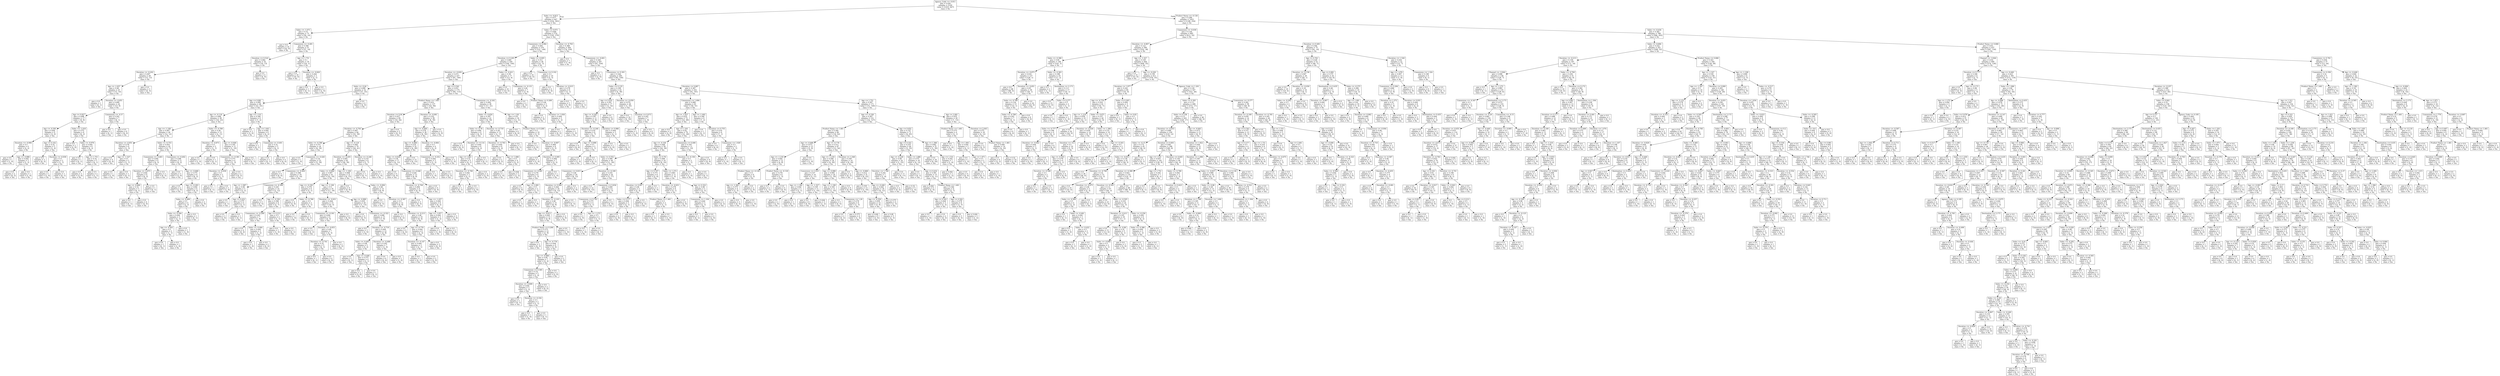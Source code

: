 digraph Tree {
node [shape=box] ;
0 [label="Agency_Code <= -0.811\ngini = 0.426\nsamples = 2100\nvalue = [1453, 647]\nclass = No"] ;
1 [label="Sales <= -0.813\ngini = 0.477\nsamples = 647\nvalue = [254, 393]\nclass = Yes"] ;
0 -> 1 [labeldistance=2.5, labelangle=45, headlabel="True"] ;
2 [label="Sales <= -1.071\ngini = 0.31\nsamples = 73\nvalue = [59, 14]\nclass = No"] ;
1 -> 2 ;
3 [label="gini = 0.0\nsamples = 22\nvalue = [22, 0]\nclass = No"] ;
2 -> 3 ;
4 [label="Commision <= -0.491\ngini = 0.398\nsamples = 51\nvalue = [37, 14]\nclass = No"] ;
2 -> 4 ;
5 [label="Duration <= 0.524\ngini = 0.482\nsamples = 32\nvalue = [19, 13]\nclass = No"] ;
4 -> 5 ;
6 [label="Duration <= -0.202\ngini = 0.497\nsamples = 28\nvalue = [15, 13]\nclass = No"] ;
5 -> 6 ;
7 [label="Age <= -1.657\ngini = 0.48\nsamples = 25\nvalue = [15, 10]\nclass = No"] ;
6 -> 7 ;
8 [label="gini = 0.0\nsamples = 1\nvalue = [0, 1]\nclass = Yes"] ;
7 -> 8 ;
9 [label="Duration <= -0.851\ngini = 0.469\nsamples = 24\nvalue = [15, 9]\nclass = No"] ;
7 -> 9 ;
10 [label="Age <= 0.927\ngini = 0.498\nsamples = 17\nvalue = [9, 8]\nclass = No"] ;
9 -> 10 ;
11 [label="Age <= -0.393\ngini = 0.444\nsamples = 9\nvalue = [3, 6]\nclass = Yes"] ;
10 -> 11 ;
12 [label="Duration <= -0.906\ngini = 0.5\nsamples = 4\nvalue = [2, 2]\nclass = No"] ;
11 -> 12 ;
13 [label="gini = 0.0\nsamples = 1\nvalue = [1, 0]\nclass = No"] ;
12 -> 13 ;
14 [label="Age <= -0.888\ngini = 0.444\nsamples = 3\nvalue = [1, 2]\nclass = Yes"] ;
12 -> 14 ;
15 [label="gini = 0.0\nsamples = 2\nvalue = [0, 2]\nclass = Yes"] ;
14 -> 15 ;
16 [label="gini = 0.0\nsamples = 1\nvalue = [1, 0]\nclass = No"] ;
14 -> 16 ;
17 [label="Age <= 0.102\ngini = 0.32\nsamples = 5\nvalue = [1, 4]\nclass = Yes"] ;
11 -> 17 ;
18 [label="gini = 0.0\nsamples = 3\nvalue = [0, 3]\nclass = Yes"] ;
17 -> 18 ;
19 [label="Duration <= -0.939\ngini = 0.5\nsamples = 2\nvalue = [1, 1]\nclass = No"] ;
17 -> 19 ;
20 [label="gini = 0.0\nsamples = 1\nvalue = [1, 0]\nclass = No"] ;
19 -> 20 ;
21 [label="gini = 0.0\nsamples = 1\nvalue = [0, 1]\nclass = Yes"] ;
19 -> 21 ;
22 [label="Sales <= -1.018\ngini = 0.375\nsamples = 8\nvalue = [6, 2]\nclass = No"] ;
10 -> 22 ;
23 [label="gini = 0.0\nsamples = 2\nvalue = [2, 0]\nclass = No"] ;
22 -> 23 ;
24 [label="Sales <= -0.976\ngini = 0.444\nsamples = 6\nvalue = [4, 2]\nclass = No"] ;
22 -> 24 ;
25 [label="gini = 0.0\nsamples = 1\nvalue = [0, 1]\nclass = Yes"] ;
24 -> 25 ;
26 [label="Age <= 1.751\ngini = 0.32\nsamples = 5\nvalue = [4, 1]\nclass = No"] ;
24 -> 26 ;
27 [label="gini = 0.0\nsamples = 3\nvalue = [3, 0]\nclass = No"] ;
26 -> 27 ;
28 [label="gini = 0.5\nsamples = 2\nvalue = [1, 1]\nclass = No"] ;
26 -> 28 ;
29 [label="Commision <= -0.57\ngini = 0.245\nsamples = 7\nvalue = [6, 1]\nclass = No"] ;
9 -> 29 ;
30 [label="gini = 0.0\nsamples = 1\nvalue = [0, 1]\nclass = Yes"] ;
29 -> 30 ;
31 [label="gini = 0.0\nsamples = 6\nvalue = [6, 0]\nclass = No"] ;
29 -> 31 ;
32 [label="gini = 0.0\nsamples = 3\nvalue = [0, 3]\nclass = Yes"] ;
6 -> 32 ;
33 [label="gini = 0.0\nsamples = 4\nvalue = [4, 0]\nclass = No"] ;
5 -> 33 ;
34 [label="Age <= 1.751\ngini = 0.1\nsamples = 19\nvalue = [18, 1]\nclass = No"] ;
4 -> 34 ;
35 [label="gini = 0.0\nsamples = 16\nvalue = [16, 0]\nclass = No"] ;
34 -> 35 ;
36 [label="Duration <= -0.829\ngini = 0.444\nsamples = 3\nvalue = [2, 1]\nclass = No"] ;
34 -> 36 ;
37 [label="gini = 0.0\nsamples = 1\nvalue = [0, 1]\nclass = Yes"] ;
36 -> 37 ;
38 [label="gini = 0.0\nsamples = 2\nvalue = [2, 0]\nclass = No"] ;
36 -> 38 ;
39 [label="Sales <= 0.073\ngini = 0.449\nsamples = 574\nvalue = [195, 379]\nclass = Yes"] ;
1 -> 39 ;
40 [label="Commision <= 0.082\ngini = 0.495\nsamples = 270\nvalue = [121, 149]\nclass = Yes"] ;
39 -> 40 ;
41 [label="Duration <= 0.293\ngini = 0.484\nsamples = 244\nvalue = [100, 144]\nclass = Yes"] ;
40 -> 41 ;
42 [label="Duration <= -0.829\ngini = 0.473\nsamples = 227\nvalue = [87, 140]\nclass = Yes"] ;
41 -> 42 ;
43 [label="Sales <= -0.44\ngini = 0.499\nsamples = 52\nvalue = [27, 25]\nclass = No"] ;
42 -> 43 ;
44 [label="Age <= 0.981\ngini = 0.499\nsamples = 48\nvalue = [23, 25]\nclass = Yes"] ;
43 -> 44 ;
45 [label="Age <= -0.118\ngini = 0.484\nsamples = 39\nvalue = [16, 23]\nclass = Yes"] ;
44 -> 45 ;
46 [label="Age <= -1.108\ngini = 0.497\nsamples = 26\nvalue = [14, 12]\nclass = No"] ;
45 -> 46 ;
47 [label="Duration <= -0.851\ngini = 0.278\nsamples = 6\nvalue = [1, 5]\nclass = Yes"] ;
46 -> 47 ;
48 [label="gini = 0.0\nsamples = 4\nvalue = [0, 4]\nclass = Yes"] ;
47 -> 48 ;
49 [label="Age <= -1.327\ngini = 0.5\nsamples = 2\nvalue = [1, 1]\nclass = No"] ;
47 -> 49 ;
50 [label="gini = 0.0\nsamples = 1\nvalue = [1, 0]\nclass = No"] ;
49 -> 50 ;
51 [label="gini = 0.0\nsamples = 1\nvalue = [0, 1]\nclass = Yes"] ;
49 -> 51 ;
52 [label="Sales <= -0.753\ngini = 0.455\nsamples = 20\nvalue = [13, 7]\nclass = No"] ;
46 -> 52 ;
53 [label="Commision <= -0.463\ngini = 0.494\nsamples = 9\nvalue = [4, 5]\nclass = Yes"] ;
52 -> 53 ;
54 [label="Duration <= -0.873\ngini = 0.444\nsamples = 6\nvalue = [4, 2]\nclass = No"] ;
53 -> 54 ;
55 [label="Age <= -0.888\ngini = 0.32\nsamples = 5\nvalue = [4, 1]\nclass = No"] ;
54 -> 55 ;
56 [label="gini = 0.0\nsamples = 1\nvalue = [0, 1]\nclass = Yes"] ;
55 -> 56 ;
57 [label="gini = 0.0\nsamples = 4\nvalue = [4, 0]\nclass = No"] ;
55 -> 57 ;
58 [label="gini = 0.0\nsamples = 1\nvalue = [0, 1]\nclass = Yes"] ;
54 -> 58 ;
59 [label="gini = 0.0\nsamples = 3\nvalue = [0, 3]\nclass = Yes"] ;
53 -> 59 ;
60 [label="Commision <= -0.402\ngini = 0.298\nsamples = 11\nvalue = [9, 2]\nclass = No"] ;
52 -> 60 ;
61 [label="gini = 0.0\nsamples = 3\nvalue = [3, 0]\nclass = No"] ;
60 -> 61 ;
62 [label="Age <= -0.668\ngini = 0.375\nsamples = 8\nvalue = [6, 2]\nclass = No"] ;
60 -> 62 ;
63 [label="gini = 0.0\nsamples = 2\nvalue = [2, 0]\nclass = No"] ;
62 -> 63 ;
64 [label="Age <= -0.283\ngini = 0.444\nsamples = 6\nvalue = [4, 2]\nclass = No"] ;
62 -> 64 ;
65 [label="Sales <= -0.499\ngini = 0.5\nsamples = 4\nvalue = [2, 2]\nclass = No"] ;
64 -> 65 ;
66 [label="Sales <= -0.594\ngini = 0.444\nsamples = 3\nvalue = [2, 1]\nclass = No"] ;
65 -> 66 ;
67 [label="Age <= -0.503\ngini = 0.5\nsamples = 2\nvalue = [1, 1]\nclass = No"] ;
66 -> 67 ;
68 [label="gini = 0.0\nsamples = 1\nvalue = [0, 1]\nclass = Yes"] ;
67 -> 68 ;
69 [label="gini = 0.0\nsamples = 1\nvalue = [1, 0]\nclass = No"] ;
67 -> 69 ;
70 [label="gini = 0.0\nsamples = 1\nvalue = [1, 0]\nclass = No"] ;
66 -> 70 ;
71 [label="gini = 0.0\nsamples = 1\nvalue = [0, 1]\nclass = Yes"] ;
65 -> 71 ;
72 [label="gini = 0.0\nsamples = 2\nvalue = [2, 0]\nclass = No"] ;
64 -> 72 ;
73 [label="Sales <= -0.789\ngini = 0.26\nsamples = 13\nvalue = [2, 11]\nclass = Yes"] ;
45 -> 73 ;
74 [label="Duration <= -0.873\ngini = 0.5\nsamples = 2\nvalue = [1, 1]\nclass = No"] ;
73 -> 74 ;
75 [label="gini = 0.0\nsamples = 1\nvalue = [1, 0]\nclass = No"] ;
74 -> 75 ;
76 [label="gini = 0.0\nsamples = 1\nvalue = [0, 1]\nclass = Yes"] ;
74 -> 76 ;
77 [label="Age <= -0.008\ngini = 0.165\nsamples = 11\nvalue = [1, 10]\nclass = Yes"] ;
73 -> 77 ;
78 [label="Commision <= -0.381\ngini = 0.375\nsamples = 4\nvalue = [1, 3]\nclass = Yes"] ;
77 -> 78 ;
79 [label="Duration <= -0.939\ngini = 0.5\nsamples = 2\nvalue = [1, 1]\nclass = No"] ;
78 -> 79 ;
80 [label="gini = 0.0\nsamples = 1\nvalue = [0, 1]\nclass = Yes"] ;
79 -> 80 ;
81 [label="gini = 0.0\nsamples = 1\nvalue = [1, 0]\nclass = No"] ;
79 -> 81 ;
82 [label="gini = 0.0\nsamples = 2\nvalue = [0, 2]\nclass = Yes"] ;
78 -> 82 ;
83 [label="gini = 0.0\nsamples = 7\nvalue = [0, 7]\nclass = Yes"] ;
77 -> 83 ;
84 [label="Age <= 1.531\ngini = 0.346\nsamples = 9\nvalue = [7, 2]\nclass = No"] ;
44 -> 84 ;
85 [label="gini = 0.0\nsamples = 3\nvalue = [3, 0]\nclass = No"] ;
84 -> 85 ;
86 [label="Age <= 1.641\ngini = 0.444\nsamples = 6\nvalue = [4, 2]\nclass = No"] ;
84 -> 86 ;
87 [label="gini = 0.0\nsamples = 1\nvalue = [0, 1]\nclass = Yes"] ;
86 -> 87 ;
88 [label="Commision <= -0.401\ngini = 0.32\nsamples = 5\nvalue = [4, 1]\nclass = No"] ;
86 -> 88 ;
89 [label="gini = 0.0\nsamples = 1\nvalue = [0, 1]\nclass = Yes"] ;
88 -> 89 ;
90 [label="gini = 0.0\nsamples = 4\nvalue = [4, 0]\nclass = No"] ;
88 -> 90 ;
91 [label="gini = 0.0\nsamples = 4\nvalue = [4, 0]\nclass = No"] ;
43 -> 91 ;
92 [label="Age <= 0.542\ngini = 0.451\nsamples = 175\nvalue = [60, 115]\nclass = Yes"] ;
42 -> 92 ;
93 [label="Product Name <= 1.461\ngini = 0.431\nsamples = 137\nvalue = [43, 94]\nclass = Yes"] ;
92 -> 93 ;
94 [label="Duration <= 0.04\ngini = 0.457\nsamples = 99\nvalue = [35, 64]\nclass = Yes"] ;
93 -> 94 ;
95 [label="Duration <= -0.763\ngini = 0.467\nsamples = 94\nvalue = [35, 59]\nclass = Yes"] ;
94 -> 95 ;
96 [label="Sales <= -0.789\ngini = 0.375\nsamples = 24\nvalue = [6, 18]\nclass = Yes"] ;
95 -> 96 ;
97 [label="gini = 0.0\nsamples = 1\nvalue = [1, 0]\nclass = No"] ;
96 -> 97 ;
98 [label="Commision <= -0.426\ngini = 0.34\nsamples = 23\nvalue = [5, 18]\nclass = Yes"] ;
96 -> 98 ;
99 [label="gini = 0.0\nsamples = 4\nvalue = [0, 4]\nclass = Yes"] ;
98 -> 99 ;
100 [label="Commision <= -0.402\ngini = 0.388\nsamples = 19\nvalue = [5, 14]\nclass = Yes"] ;
98 -> 100 ;
101 [label="Age <= -1.987\ngini = 0.48\nsamples = 5\nvalue = [3, 2]\nclass = No"] ;
100 -> 101 ;
102 [label="gini = 0.0\nsamples = 1\nvalue = [0, 1]\nclass = Yes"] ;
101 -> 102 ;
103 [label="Age <= 0.432\ngini = 0.375\nsamples = 4\nvalue = [3, 1]\nclass = No"] ;
101 -> 103 ;
104 [label="gini = 0.0\nsamples = 3\nvalue = [3, 0]\nclass = No"] ;
103 -> 104 ;
105 [label="gini = 0.0\nsamples = 1\nvalue = [0, 1]\nclass = Yes"] ;
103 -> 105 ;
106 [label="Commision <= -0.308\ngini = 0.245\nsamples = 14\nvalue = [2, 12]\nclass = Yes"] ;
100 -> 106 ;
107 [label="gini = 0.0\nsamples = 5\nvalue = [0, 5]\nclass = Yes"] ;
106 -> 107 ;
108 [label="Age <= -0.338\ngini = 0.346\nsamples = 9\nvalue = [2, 7]\nclass = Yes"] ;
106 -> 108 ;
109 [label="Commision <= -0.269\ngini = 0.245\nsamples = 7\nvalue = [1, 6]\nclass = Yes"] ;
108 -> 109 ;
110 [label="gini = 0.0\nsamples = 4\nvalue = [0, 4]\nclass = Yes"] ;
109 -> 110 ;
111 [label="Sales <= -0.464\ngini = 0.444\nsamples = 3\nvalue = [1, 2]\nclass = Yes"] ;
109 -> 111 ;
112 [label="gini = 0.0\nsamples = 1\nvalue = [1, 0]\nclass = No"] ;
111 -> 112 ;
113 [label="gini = 0.0\nsamples = 2\nvalue = [0, 2]\nclass = Yes"] ;
111 -> 113 ;
114 [label="Age <= 0.212\ngini = 0.5\nsamples = 2\nvalue = [1, 1]\nclass = No"] ;
108 -> 114 ;
115 [label="gini = 0.0\nsamples = 1\nvalue = [1, 0]\nclass = No"] ;
114 -> 115 ;
116 [label="gini = 0.0\nsamples = 1\nvalue = [0, 1]\nclass = Yes"] ;
114 -> 116 ;
117 [label="Age <= -0.118\ngini = 0.485\nsamples = 70\nvalue = [29, 41]\nclass = Yes"] ;
95 -> 117 ;
118 [label="Duration <= -0.455\ngini = 0.495\nsamples = 62\nvalue = [28, 34]\nclass = Yes"] ;
117 -> 118 ;
119 [label="Sales <= -0.694\ngini = 0.497\nsamples = 41\nvalue = [22, 19]\nclass = No"] ;
118 -> 119 ;
120 [label="Age <= -0.338\ngini = 0.278\nsamples = 6\nvalue = [5, 1]\nclass = No"] ;
119 -> 120 ;
121 [label="gini = 0.0\nsamples = 4\nvalue = [4, 0]\nclass = No"] ;
120 -> 121 ;
122 [label="Sales <= -0.789\ngini = 0.5\nsamples = 2\nvalue = [1, 1]\nclass = No"] ;
120 -> 122 ;
123 [label="gini = 0.0\nsamples = 1\nvalue = [1, 0]\nclass = No"] ;
122 -> 123 ;
124 [label="gini = 0.0\nsamples = 1\nvalue = [0, 1]\nclass = Yes"] ;
122 -> 124 ;
125 [label="Age <= -1.108\ngini = 0.5\nsamples = 35\nvalue = [17, 18]\nclass = Yes"] ;
119 -> 125 ;
126 [label="Duration <= -0.631\ngini = 0.444\nsamples = 15\nvalue = [10, 5]\nclass = No"] ;
125 -> 126 ;
127 [label="Commision <= -0.301\ngini = 0.494\nsamples = 9\nvalue = [4, 5]\nclass = Yes"] ;
126 -> 127 ;
128 [label="gini = 0.0\nsamples = 2\nvalue = [0, 2]\nclass = Yes"] ;
127 -> 128 ;
129 [label="Duration <= -0.653\ngini = 0.49\nsamples = 7\nvalue = [4, 3]\nclass = No"] ;
127 -> 129 ;
130 [label="Duration <= -0.741\ngini = 0.32\nsamples = 5\nvalue = [4, 1]\nclass = No"] ;
129 -> 130 ;
131 [label="gini = 0.0\nsamples = 1\nvalue = [0, 1]\nclass = Yes"] ;
130 -> 131 ;
132 [label="gini = 0.0\nsamples = 4\nvalue = [4, 0]\nclass = No"] ;
130 -> 132 ;
133 [label="gini = 0.0\nsamples = 2\nvalue = [0, 2]\nclass = Yes"] ;
129 -> 133 ;
134 [label="gini = 0.0\nsamples = 6\nvalue = [6, 0]\nclass = No"] ;
126 -> 134 ;
135 [label="Age <= -0.998\ngini = 0.455\nsamples = 20\nvalue = [7, 13]\nclass = Yes"] ;
125 -> 135 ;
136 [label="gini = 0.0\nsamples = 5\nvalue = [0, 5]\nclass = Yes"] ;
135 -> 136 ;
137 [label="Commision <= -0.322\ngini = 0.498\nsamples = 15\nvalue = [7, 8]\nclass = Yes"] ;
135 -> 137 ;
138 [label="gini = 0.0\nsamples = 3\nvalue = [3, 0]\nclass = No"] ;
137 -> 138 ;
139 [label="Duration <= -0.719\ngini = 0.444\nsamples = 12\nvalue = [4, 8]\nclass = Yes"] ;
137 -> 139 ;
140 [label="Sales <= -0.463\ngini = 0.48\nsamples = 5\nvalue = [3, 2]\nclass = No"] ;
139 -> 140 ;
141 [label="gini = 0.0\nsamples = 1\nvalue = [0, 1]\nclass = Yes"] ;
140 -> 141 ;
142 [label="Age <= -0.448\ngini = 0.375\nsamples = 4\nvalue = [3, 1]\nclass = No"] ;
140 -> 142 ;
143 [label="gini = 0.0\nsamples = 3\nvalue = [3, 0]\nclass = No"] ;
142 -> 143 ;
144 [label="gini = 0.0\nsamples = 1\nvalue = [0, 1]\nclass = Yes"] ;
142 -> 144 ;
145 [label="Duration <= -0.488\ngini = 0.245\nsamples = 7\nvalue = [1, 6]\nclass = Yes"] ;
139 -> 145 ;
146 [label="gini = 0.0\nsamples = 6\nvalue = [0, 6]\nclass = Yes"] ;
145 -> 146 ;
147 [label="gini = 0.0\nsamples = 1\nvalue = [1, 0]\nclass = No"] ;
145 -> 147 ;
148 [label="Age <= -1.108\ngini = 0.408\nsamples = 21\nvalue = [6, 15]\nclass = Yes"] ;
118 -> 148 ;
149 [label="gini = 0.0\nsamples = 6\nvalue = [0, 6]\nclass = Yes"] ;
148 -> 149 ;
150 [label="Sales <= -0.694\ngini = 0.48\nsamples = 15\nvalue = [6, 9]\nclass = Yes"] ;
148 -> 150 ;
151 [label="gini = 0.0\nsamples = 3\nvalue = [0, 3]\nclass = Yes"] ;
150 -> 151 ;
152 [label="Duration <= -0.367\ngini = 0.5\nsamples = 12\nvalue = [6, 6]\nclass = No"] ;
150 -> 152 ;
153 [label="gini = 0.0\nsamples = 2\nvalue = [0, 2]\nclass = Yes"] ;
152 -> 153 ;
154 [label="Duration <= -0.213\ngini = 0.48\nsamples = 10\nvalue = [6, 4]\nclass = No"] ;
152 -> 154 ;
155 [label="gini = 0.0\nsamples = 4\nvalue = [4, 0]\nclass = No"] ;
154 -> 155 ;
156 [label="Age <= -0.778\ngini = 0.444\nsamples = 6\nvalue = [2, 4]\nclass = Yes"] ;
154 -> 156 ;
157 [label="Duration <= -0.147\ngini = 0.444\nsamples = 3\nvalue = [2, 1]\nclass = No"] ;
156 -> 157 ;
158 [label="gini = 0.0\nsamples = 1\nvalue = [0, 1]\nclass = Yes"] ;
157 -> 158 ;
159 [label="gini = 0.0\nsamples = 2\nvalue = [2, 0]\nclass = No"] ;
157 -> 159 ;
160 [label="gini = 0.0\nsamples = 3\nvalue = [0, 3]\nclass = Yes"] ;
156 -> 160 ;
161 [label="Duration <= -0.246\ngini = 0.219\nsamples = 8\nvalue = [1, 7]\nclass = Yes"] ;
117 -> 161 ;
162 [label="gini = 0.0\nsamples = 7\nvalue = [0, 7]\nclass = Yes"] ;
161 -> 162 ;
163 [label="gini = 0.0\nsamples = 1\nvalue = [1, 0]\nclass = No"] ;
161 -> 163 ;
164 [label="gini = 0.0\nsamples = 5\nvalue = [0, 5]\nclass = Yes"] ;
94 -> 164 ;
165 [label="Duration <= -0.081\ngini = 0.332\nsamples = 38\nvalue = [8, 30]\nclass = Yes"] ;
93 -> 165 ;
166 [label="Age <= -0.008\ngini = 0.278\nsamples = 36\nvalue = [6, 30]\nclass = Yes"] ;
165 -> 166 ;
167 [label="Age <= -0.888\ngini = 0.219\nsamples = 32\nvalue = [4, 28]\nclass = Yes"] ;
166 -> 167 ;
168 [label="Sales <= -0.629\ngini = 0.36\nsamples = 17\nvalue = [4, 13]\nclass = Yes"] ;
167 -> 168 ;
169 [label="gini = 0.0\nsamples = 4\nvalue = [0, 4]\nclass = Yes"] ;
168 -> 169 ;
170 [label="Commision <= -0.048\ngini = 0.426\nsamples = 13\nvalue = [4, 9]\nclass = Yes"] ;
168 -> 170 ;
171 [label="Duration <= -0.708\ngini = 0.494\nsamples = 9\nvalue = [4, 5]\nclass = Yes"] ;
170 -> 171 ;
172 [label="gini = 0.0\nsamples = 3\nvalue = [0, 3]\nclass = Yes"] ;
171 -> 172 ;
173 [label="Age <= -1.437\ngini = 0.444\nsamples = 6\nvalue = [4, 2]\nclass = No"] ;
171 -> 173 ;
174 [label="Age <= -1.657\ngini = 0.444\nsamples = 3\nvalue = [1, 2]\nclass = Yes"] ;
173 -> 174 ;
175 [label="gini = 0.0\nsamples = 1\nvalue = [1, 0]\nclass = No"] ;
174 -> 175 ;
176 [label="gini = 0.0\nsamples = 2\nvalue = [0, 2]\nclass = Yes"] ;
174 -> 176 ;
177 [label="gini = 0.0\nsamples = 3\nvalue = [3, 0]\nclass = No"] ;
173 -> 177 ;
178 [label="gini = 0.0\nsamples = 4\nvalue = [0, 4]\nclass = Yes"] ;
170 -> 178 ;
179 [label="gini = 0.0\nsamples = 15\nvalue = [0, 15]\nclass = Yes"] ;
167 -> 179 ;
180 [label="Duration <= -0.664\ngini = 0.5\nsamples = 4\nvalue = [2, 2]\nclass = No"] ;
166 -> 180 ;
181 [label="Commision <= -0.252\ngini = 0.444\nsamples = 3\nvalue = [1, 2]\nclass = Yes"] ;
180 -> 181 ;
182 [label="gini = 0.0\nsamples = 1\nvalue = [1, 0]\nclass = No"] ;
181 -> 182 ;
183 [label="gini = 0.0\nsamples = 2\nvalue = [0, 2]\nclass = Yes"] ;
181 -> 183 ;
184 [label="gini = 0.0\nsamples = 1\nvalue = [1, 0]\nclass = No"] ;
180 -> 184 ;
185 [label="gini = 0.0\nsamples = 2\nvalue = [2, 0]\nclass = No"] ;
165 -> 185 ;
186 [label="Commision <= -0.242\ngini = 0.494\nsamples = 38\nvalue = [17, 21]\nclass = Yes"] ;
92 -> 186 ;
187 [label="Sales <= -0.654\ngini = 0.397\nsamples = 22\nvalue = [6, 16]\nclass = Yes"] ;
186 -> 187 ;
188 [label="Sales <= -0.76\ngini = 0.494\nsamples = 9\nvalue = [4, 5]\nclass = Yes"] ;
187 -> 188 ;
189 [label="gini = 0.0\nsamples = 3\nvalue = [0, 3]\nclass = Yes"] ;
188 -> 189 ;
190 [label="Duration <= -0.114\ngini = 0.444\nsamples = 6\nvalue = [4, 2]\nclass = No"] ;
188 -> 190 ;
191 [label="Age <= 1.861\ngini = 0.32\nsamples = 5\nvalue = [4, 1]\nclass = No"] ;
190 -> 191 ;
192 [label="Duration <= -0.708\ngini = 0.444\nsamples = 3\nvalue = [2, 1]\nclass = No"] ;
191 -> 192 ;
193 [label="gini = 0.0\nsamples = 1\nvalue = [0, 1]\nclass = Yes"] ;
192 -> 193 ;
194 [label="gini = 0.0\nsamples = 2\nvalue = [2, 0]\nclass = No"] ;
192 -> 194 ;
195 [label="gini = 0.0\nsamples = 2\nvalue = [2, 0]\nclass = No"] ;
191 -> 195 ;
196 [label="gini = 0.0\nsamples = 1\nvalue = [0, 1]\nclass = Yes"] ;
190 -> 196 ;
197 [label="Duration <= -0.719\ngini = 0.26\nsamples = 13\nvalue = [2, 11]\nclass = Yes"] ;
187 -> 197 ;
198 [label="Duration <= -0.763\ngini = 0.444\nsamples = 6\nvalue = [2, 4]\nclass = Yes"] ;
197 -> 198 ;
199 [label="gini = 0.0\nsamples = 2\nvalue = [0, 2]\nclass = Yes"] ;
198 -> 199 ;
200 [label="Age <= 1.696\ngini = 0.5\nsamples = 4\nvalue = [2, 2]\nclass = No"] ;
198 -> 200 ;
201 [label="gini = 0.0\nsamples = 1\nvalue = [1, 0]\nclass = No"] ;
200 -> 201 ;
202 [label="gini = 0.444\nsamples = 3\nvalue = [1, 2]\nclass = Yes"] ;
200 -> 202 ;
203 [label="gini = 0.0\nsamples = 7\nvalue = [0, 7]\nclass = Yes"] ;
197 -> 203 ;
204 [label="Age <= 1.201\ngini = 0.43\nsamples = 16\nvalue = [11, 5]\nclass = No"] ;
186 -> 204 ;
205 [label="gini = 0.0\nsamples = 6\nvalue = [6, 0]\nclass = No"] ;
204 -> 205 ;
206 [label="Product Name <= 0.269\ngini = 0.5\nsamples = 10\nvalue = [5, 5]\nclass = No"] ;
204 -> 206 ;
207 [label="gini = 0.0\nsamples = 2\nvalue = [2, 0]\nclass = No"] ;
206 -> 207 ;
208 [label="Duration <= -0.697\ngini = 0.469\nsamples = 8\nvalue = [3, 5]\nclass = Yes"] ;
206 -> 208 ;
209 [label="gini = 0.0\nsamples = 1\nvalue = [1, 0]\nclass = No"] ;
208 -> 209 ;
210 [label="Duration <= 0.095\ngini = 0.408\nsamples = 7\nvalue = [2, 5]\nclass = Yes"] ;
208 -> 210 ;
211 [label="Commision <= -0.081\ngini = 0.278\nsamples = 6\nvalue = [1, 5]\nclass = Yes"] ;
210 -> 211 ;
212 [label="gini = 0.0\nsamples = 4\nvalue = [0, 4]\nclass = Yes"] ;
211 -> 212 ;
213 [label="Age <= 2.081\ngini = 0.5\nsamples = 2\nvalue = [1, 1]\nclass = No"] ;
211 -> 213 ;
214 [label="gini = 0.0\nsamples = 1\nvalue = [0, 1]\nclass = Yes"] ;
213 -> 214 ;
215 [label="gini = 0.0\nsamples = 1\nvalue = [1, 0]\nclass = No"] ;
213 -> 215 ;
216 [label="gini = 0.0\nsamples = 1\nvalue = [1, 0]\nclass = No"] ;
210 -> 216 ;
217 [label="Sales <= -0.421\ngini = 0.36\nsamples = 17\nvalue = [13, 4]\nclass = No"] ;
41 -> 217 ;
218 [label="gini = 0.0\nsamples = 10\nvalue = [10, 0]\nclass = No"] ;
217 -> 218 ;
219 [label="Commision <= -0.131\ngini = 0.49\nsamples = 7\nvalue = [3, 4]\nclass = Yes"] ;
217 -> 219 ;
220 [label="gini = 0.0\nsamples = 2\nvalue = [0, 2]\nclass = Yes"] ;
219 -> 220 ;
221 [label="Product Name <= 0.269\ngini = 0.48\nsamples = 5\nvalue = [3, 2]\nclass = No"] ;
219 -> 221 ;
222 [label="gini = 0.0\nsamples = 2\nvalue = [2, 0]\nclass = No"] ;
221 -> 222 ;
223 [label="Duration <= 1.658\ngini = 0.444\nsamples = 3\nvalue = [1, 2]\nclass = Yes"] ;
221 -> 223 ;
224 [label="gini = 0.0\nsamples = 2\nvalue = [0, 2]\nclass = Yes"] ;
223 -> 224 ;
225 [label="gini = 0.0\nsamples = 1\nvalue = [1, 0]\nclass = No"] ;
223 -> 225 ;
226 [label="Sales <= -0.005\ngini = 0.311\nsamples = 26\nvalue = [21, 5]\nclass = No"] ;
40 -> 226 ;
227 [label="gini = 0.0\nsamples = 16\nvalue = [16, 0]\nclass = No"] ;
226 -> 227 ;
228 [label="Commision <= 0.102\ngini = 0.5\nsamples = 10\nvalue = [5, 5]\nclass = No"] ;
226 -> 228 ;
229 [label="gini = 0.0\nsamples = 4\nvalue = [0, 4]\nclass = Yes"] ;
228 -> 229 ;
230 [label="Duration <= -0.015\ngini = 0.278\nsamples = 6\nvalue = [5, 1]\nclass = No"] ;
228 -> 230 ;
231 [label="gini = 0.0\nsamples = 5\nvalue = [5, 0]\nclass = No"] ;
230 -> 231 ;
232 [label="gini = 0.0\nsamples = 1\nvalue = [0, 1]\nclass = Yes"] ;
230 -> 232 ;
233 [label="Duration <= -0.763\ngini = 0.368\nsamples = 304\nvalue = [74, 230]\nclass = Yes"] ;
39 -> 233 ;
234 [label="gini = 0.0\nsamples = 7\nvalue = [7, 0]\nclass = No"] ;
233 -> 234 ;
235 [label="Commision <= -0.601\ngini = 0.349\nsamples = 297\nvalue = [67, 230]\nclass = Yes"] ;
233 -> 235 ;
236 [label="gini = 0.0\nsamples = 2\nvalue = [2, 0]\nclass = No"] ;
235 -> 236 ;
237 [label="Commision <= 0.301\ngini = 0.344\nsamples = 295\nvalue = [65, 230]\nclass = Yes"] ;
235 -> 237 ;
238 [label="Sales <= 0.135\ngini = 0.169\nsamples = 43\nvalue = [4, 39]\nclass = Yes"] ;
237 -> 238 ;
239 [label="Age <= 0.432\ngini = 0.291\nsamples = 17\nvalue = [3, 14]\nclass = Yes"] ;
238 -> 239 ;
240 [label="Age <= -0.283\ngini = 0.397\nsamples = 11\nvalue = [3, 8]\nclass = Yes"] ;
239 -> 240 ;
241 [label="Duration <= -0.246\ngini = 0.219\nsamples = 8\nvalue = [1, 7]\nclass = Yes"] ;
240 -> 241 ;
242 [label="gini = 0.0\nsamples = 6\nvalue = [0, 6]\nclass = Yes"] ;
241 -> 242 ;
243 [label="Age <= -0.998\ngini = 0.5\nsamples = 2\nvalue = [1, 1]\nclass = No"] ;
241 -> 243 ;
244 [label="gini = 0.0\nsamples = 1\nvalue = [1, 0]\nclass = No"] ;
243 -> 244 ;
245 [label="gini = 0.0\nsamples = 1\nvalue = [0, 1]\nclass = Yes"] ;
243 -> 245 ;
246 [label="Duration <= 0.986\ngini = 0.444\nsamples = 3\nvalue = [2, 1]\nclass = No"] ;
240 -> 246 ;
247 [label="gini = 0.0\nsamples = 2\nvalue = [2, 0]\nclass = No"] ;
246 -> 247 ;
248 [label="gini = 0.0\nsamples = 1\nvalue = [0, 1]\nclass = Yes"] ;
246 -> 248 ;
249 [label="gini = 0.0\nsamples = 6\nvalue = [0, 6]\nclass = Yes"] ;
239 -> 249 ;
250 [label="Duration <= -0.059\ngini = 0.074\nsamples = 26\nvalue = [1, 25]\nclass = Yes"] ;
238 -> 250 ;
251 [label="gini = 0.0\nsamples = 19\nvalue = [0, 19]\nclass = Yes"] ;
250 -> 251 ;
252 [label="Duration <= 0.073\ngini = 0.245\nsamples = 7\nvalue = [1, 6]\nclass = Yes"] ;
250 -> 252 ;
253 [label="gini = 0.0\nsamples = 1\nvalue = [1, 0]\nclass = No"] ;
252 -> 253 ;
254 [label="gini = 0.0\nsamples = 6\nvalue = [0, 6]\nclass = Yes"] ;
252 -> 254 ;
255 [label="Duration <= 0.887\ngini = 0.367\nsamples = 252\nvalue = [61, 191]\nclass = Yes"] ;
237 -> 255 ;
256 [label="Commision <= 1.694\ngini = 0.466\nsamples = 81\nvalue = [30, 51]\nclass = Yes"] ;
255 -> 256 ;
257 [label="Age <= -1.657\ngini = 0.435\nsamples = 72\nvalue = [23, 49]\nclass = Yes"] ;
256 -> 257 ;
258 [label="gini = 0.0\nsamples = 2\nvalue = [2, 0]\nclass = No"] ;
257 -> 258 ;
259 [label="Age <= 1.201\ngini = 0.42\nsamples = 70\nvalue = [21, 49]\nclass = Yes"] ;
257 -> 259 ;
260 [label="Age <= -0.338\ngini = 0.448\nsamples = 59\nvalue = [20, 39]\nclass = Yes"] ;
259 -> 260 ;
261 [label="Sales <= 0.552\ngini = 0.399\nsamples = 40\nvalue = [11, 29]\nclass = Yes"] ;
260 -> 261 ;
262 [label="Commision <= 0.815\ngini = 0.48\nsamples = 20\nvalue = [8, 12]\nclass = Yes"] ;
261 -> 262 ;
263 [label="Duration <= 0.084\ngini = 0.444\nsamples = 18\nvalue = [6, 12]\nclass = Yes"] ;
262 -> 263 ;
264 [label="Duration <= -0.103\ngini = 0.48\nsamples = 15\nvalue = [6, 9]\nclass = Yes"] ;
263 -> 264 ;
265 [label="Age <= -0.613\ngini = 0.426\nsamples = 13\nvalue = [4, 9]\nclass = Yes"] ;
264 -> 265 ;
266 [label="Product Name <= 0.269\ngini = 0.375\nsamples = 12\nvalue = [3, 9]\nclass = Yes"] ;
265 -> 266 ;
267 [label="gini = 0.0\nsamples = 3\nvalue = [0, 3]\nclass = Yes"] ;
266 -> 267 ;
268 [label="Age <= -0.778\ngini = 0.444\nsamples = 9\nvalue = [3, 6]\nclass = Yes"] ;
266 -> 268 ;
269 [label="Age <= -0.888\ngini = 0.49\nsamples = 7\nvalue = [3, 4]\nclass = Yes"] ;
268 -> 269 ;
270 [label="Commision <= 0.385\ngini = 0.32\nsamples = 5\nvalue = [1, 4]\nclass = Yes"] ;
269 -> 270 ;
271 [label="Duration <= -0.609\ngini = 0.444\nsamples = 3\nvalue = [1, 2]\nclass = Yes"] ;
270 -> 271 ;
272 [label="gini = 0.0\nsamples = 1\nvalue = [0, 1]\nclass = Yes"] ;
271 -> 272 ;
273 [label="Duration <= -0.334\ngini = 0.5\nsamples = 2\nvalue = [1, 1]\nclass = No"] ;
271 -> 273 ;
274 [label="gini = 0.0\nsamples = 1\nvalue = [1, 0]\nclass = No"] ;
273 -> 274 ;
275 [label="gini = 0.0\nsamples = 1\nvalue = [0, 1]\nclass = Yes"] ;
273 -> 275 ;
276 [label="gini = 0.0\nsamples = 2\nvalue = [0, 2]\nclass = Yes"] ;
270 -> 276 ;
277 [label="gini = 0.0\nsamples = 2\nvalue = [2, 0]\nclass = No"] ;
269 -> 277 ;
278 [label="gini = 0.0\nsamples = 2\nvalue = [0, 2]\nclass = Yes"] ;
268 -> 278 ;
279 [label="gini = 0.0\nsamples = 1\nvalue = [1, 0]\nclass = No"] ;
265 -> 279 ;
280 [label="gini = 0.0\nsamples = 2\nvalue = [2, 0]\nclass = No"] ;
264 -> 280 ;
281 [label="gini = 0.0\nsamples = 3\nvalue = [0, 3]\nclass = Yes"] ;
263 -> 281 ;
282 [label="gini = 0.0\nsamples = 2\nvalue = [2, 0]\nclass = No"] ;
262 -> 282 ;
283 [label="Duration <= -0.169\ngini = 0.255\nsamples = 20\nvalue = [3, 17]\nclass = Yes"] ;
261 -> 283 ;
284 [label="gini = 0.0\nsamples = 12\nvalue = [0, 12]\nclass = Yes"] ;
283 -> 284 ;
285 [label="Commision <= 0.834\ngini = 0.469\nsamples = 8\nvalue = [3, 5]\nclass = Yes"] ;
283 -> 285 ;
286 [label="Commision <= 0.743\ngini = 0.375\nsamples = 4\nvalue = [3, 1]\nclass = No"] ;
285 -> 286 ;
287 [label="gini = 0.0\nsamples = 2\nvalue = [2, 0]\nclass = No"] ;
286 -> 287 ;
288 [label="Age <= -1.272\ngini = 0.5\nsamples = 2\nvalue = [1, 1]\nclass = No"] ;
286 -> 288 ;
289 [label="gini = 0.0\nsamples = 1\nvalue = [1, 0]\nclass = No"] ;
288 -> 289 ;
290 [label="gini = 0.0\nsamples = 1\nvalue = [0, 1]\nclass = Yes"] ;
288 -> 290 ;
291 [label="gini = 0.0\nsamples = 4\nvalue = [0, 4]\nclass = Yes"] ;
285 -> 291 ;
292 [label="Sales <= 0.78\ngini = 0.499\nsamples = 19\nvalue = [9, 10]\nclass = Yes"] ;
260 -> 292 ;
293 [label="Age <= 0.707\ngini = 0.375\nsamples = 8\nvalue = [2, 6]\nclass = Yes"] ;
292 -> 293 ;
294 [label="Duration <= 0.007\ngini = 0.48\nsamples = 5\nvalue = [2, 3]\nclass = Yes"] ;
293 -> 294 ;
295 [label="Sales <= 0.577\ngini = 0.444\nsamples = 3\nvalue = [2, 1]\nclass = No"] ;
294 -> 295 ;
296 [label="gini = 0.0\nsamples = 2\nvalue = [2, 0]\nclass = No"] ;
295 -> 296 ;
297 [label="gini = 0.0\nsamples = 1\nvalue = [0, 1]\nclass = Yes"] ;
295 -> 297 ;
298 [label="gini = 0.0\nsamples = 2\nvalue = [0, 2]\nclass = Yes"] ;
294 -> 298 ;
299 [label="gini = 0.0\nsamples = 3\nvalue = [0, 3]\nclass = Yes"] ;
293 -> 299 ;
300 [label="Sales <= 1.272\ngini = 0.463\nsamples = 11\nvalue = [7, 4]\nclass = No"] ;
292 -> 300 ;
301 [label="Duration <= -0.631\ngini = 0.278\nsamples = 6\nvalue = [5, 1]\nclass = No"] ;
300 -> 301 ;
302 [label="Product Name <= 1.461\ngini = 0.5\nsamples = 2\nvalue = [1, 1]\nclass = No"] ;
301 -> 302 ;
303 [label="gini = 0.0\nsamples = 1\nvalue = [0, 1]\nclass = Yes"] ;
302 -> 303 ;
304 [label="gini = 0.0\nsamples = 1\nvalue = [1, 0]\nclass = No"] ;
302 -> 304 ;
305 [label="gini = 0.0\nsamples = 4\nvalue = [4, 0]\nclass = No"] ;
301 -> 305 ;
306 [label="Age <= 0.322\ngini = 0.48\nsamples = 5\nvalue = [2, 3]\nclass = Yes"] ;
300 -> 306 ;
307 [label="Commision <= 1.104\ngini = 0.444\nsamples = 3\nvalue = [2, 1]\nclass = No"] ;
306 -> 307 ;
308 [label="gini = 0.0\nsamples = 1\nvalue = [0, 1]\nclass = Yes"] ;
307 -> 308 ;
309 [label="gini = 0.0\nsamples = 2\nvalue = [2, 0]\nclass = No"] ;
307 -> 309 ;
310 [label="gini = 0.0\nsamples = 2\nvalue = [0, 2]\nclass = Yes"] ;
306 -> 310 ;
311 [label="Commision <= 0.406\ngini = 0.165\nsamples = 11\nvalue = [1, 10]\nclass = Yes"] ;
259 -> 311 ;
312 [label="Duration <= -0.158\ngini = 0.5\nsamples = 2\nvalue = [1, 1]\nclass = No"] ;
311 -> 312 ;
313 [label="gini = 0.0\nsamples = 1\nvalue = [1, 0]\nclass = No"] ;
312 -> 313 ;
314 [label="gini = 0.0\nsamples = 1\nvalue = [0, 1]\nclass = Yes"] ;
312 -> 314 ;
315 [label="gini = 0.0\nsamples = 9\nvalue = [0, 9]\nclass = Yes"] ;
311 -> 315 ;
316 [label="Age <= -1.492\ngini = 0.346\nsamples = 9\nvalue = [7, 2]\nclass = No"] ;
256 -> 316 ;
317 [label="gini = 0.0\nsamples = 1\nvalue = [0, 1]\nclass = Yes"] ;
316 -> 317 ;
318 [label="Duration <= 0.755\ngini = 0.219\nsamples = 8\nvalue = [7, 1]\nclass = No"] ;
316 -> 318 ;
319 [label="gini = 0.0\nsamples = 6\nvalue = [6, 0]\nclass = No"] ;
318 -> 319 ;
320 [label="Commision <= 1.929\ngini = 0.5\nsamples = 2\nvalue = [1, 1]\nclass = No"] ;
318 -> 320 ;
321 [label="gini = 0.0\nsamples = 1\nvalue = [1, 0]\nclass = No"] ;
320 -> 321 ;
322 [label="gini = 0.0\nsamples = 1\nvalue = [0, 1]\nclass = Yes"] ;
320 -> 322 ;
323 [label="Age <= 1.751\ngini = 0.297\nsamples = 171\nvalue = [31, 140]\nclass = Yes"] ;
255 -> 323 ;
324 [label="Age <= -0.338\ngini = 0.267\nsamples = 151\nvalue = [24, 127]\nclass = Yes"] ;
323 -> 324 ;
325 [label="Product Name <= 1.461\ngini = 0.349\nsamples = 80\nvalue = [18, 62]\nclass = Yes"] ;
324 -> 325 ;
326 [label="Age <= -0.668\ngini = 0.473\nsamples = 13\nvalue = [5, 8]\nclass = Yes"] ;
325 -> 326 ;
327 [label="Age <= -1.218\ngini = 0.444\nsamples = 12\nvalue = [4, 8]\nclass = Yes"] ;
326 -> 327 ;
328 [label="Product Name <= -0.128\ngini = 0.5\nsamples = 6\nvalue = [3, 3]\nclass = No"] ;
327 -> 328 ;
329 [label="Age <= -1.382\ngini = 0.375\nsamples = 4\nvalue = [1, 3]\nclass = Yes"] ;
328 -> 329 ;
330 [label="gini = 0.0\nsamples = 3\nvalue = [0, 3]\nclass = Yes"] ;
329 -> 330 ;
331 [label="gini = 0.0\nsamples = 1\nvalue = [1, 0]\nclass = No"] ;
329 -> 331 ;
332 [label="gini = 0.0\nsamples = 2\nvalue = [2, 0]\nclass = No"] ;
328 -> 332 ;
333 [label="Product Name <= -0.128\ngini = 0.278\nsamples = 6\nvalue = [1, 5]\nclass = Yes"] ;
327 -> 333 ;
334 [label="gini = 0.5\nsamples = 2\nvalue = [1, 1]\nclass = No"] ;
333 -> 334 ;
335 [label="gini = 0.0\nsamples = 4\nvalue = [0, 4]\nclass = Yes"] ;
333 -> 335 ;
336 [label="gini = 0.0\nsamples = 1\nvalue = [1, 0]\nclass = No"] ;
326 -> 336 ;
337 [label="Age <= -0.778\ngini = 0.313\nsamples = 67\nvalue = [13, 54]\nclass = Yes"] ;
325 -> 337 ;
338 [label="Age <= -1.218\ngini = 0.208\nsamples = 34\nvalue = [4, 30]\nclass = Yes"] ;
337 -> 338 ;
339 [label="Commision <= 2.031\ngini = 0.337\nsamples = 14\nvalue = [3, 11]\nclass = Yes"] ;
338 -> 339 ;
340 [label="Age <= -1.382\ngini = 0.444\nsamples = 3\nvalue = [2, 1]\nclass = No"] ;
339 -> 340 ;
341 [label="gini = 0.0\nsamples = 2\nvalue = [2, 0]\nclass = No"] ;
340 -> 341 ;
342 [label="gini = 0.0\nsamples = 1\nvalue = [0, 1]\nclass = Yes"] ;
340 -> 342 ;
343 [label="Age <= -1.327\ngini = 0.165\nsamples = 11\nvalue = [1, 10]\nclass = Yes"] ;
339 -> 343 ;
344 [label="gini = 0.0\nsamples = 8\nvalue = [0, 8]\nclass = Yes"] ;
343 -> 344 ;
345 [label="gini = 0.444\nsamples = 3\nvalue = [1, 2]\nclass = Yes"] ;
343 -> 345 ;
346 [label="Age <= -0.998\ngini = 0.095\nsamples = 20\nvalue = [1, 19]\nclass = Yes"] ;
338 -> 346 ;
347 [label="Age <= -1.108\ngini = 0.165\nsamples = 11\nvalue = [1, 10]\nclass = Yes"] ;
346 -> 347 ;
348 [label="gini = 0.0\nsamples = 5\nvalue = [0, 5]\nclass = Yes"] ;
347 -> 348 ;
349 [label="Commision <= 1.29\ngini = 0.278\nsamples = 6\nvalue = [1, 5]\nclass = Yes"] ;
347 -> 349 ;
350 [label="gini = 0.0\nsamples = 2\nvalue = [0, 2]\nclass = Yes"] ;
349 -> 350 ;
351 [label="gini = 0.375\nsamples = 4\nvalue = [1, 3]\nclass = Yes"] ;
349 -> 351 ;
352 [label="gini = 0.0\nsamples = 9\nvalue = [0, 9]\nclass = Yes"] ;
346 -> 352 ;
353 [label="Duration <= 1.548\ngini = 0.397\nsamples = 33\nvalue = [9, 24]\nclass = Yes"] ;
337 -> 353 ;
354 [label="gini = 0.0\nsamples = 2\nvalue = [0, 2]\nclass = Yes"] ;
353 -> 354 ;
355 [label="Age <= -0.668\ngini = 0.412\nsamples = 31\nvalue = [9, 22]\nclass = Yes"] ;
353 -> 355 ;
356 [label="gini = 0.355\nsamples = 13\nvalue = [3, 10]\nclass = Yes"] ;
355 -> 356 ;
357 [label="Age <= -0.448\ngini = 0.444\nsamples = 18\nvalue = [6, 12]\nclass = Yes"] ;
355 -> 357 ;
358 [label="Age <= -0.558\ngini = 0.459\nsamples = 14\nvalue = [5, 9]\nclass = Yes"] ;
357 -> 358 ;
359 [label="gini = 0.444\nsamples = 9\nvalue = [3, 6]\nclass = Yes"] ;
358 -> 359 ;
360 [label="gini = 0.48\nsamples = 5\nvalue = [2, 3]\nclass = Yes"] ;
358 -> 360 ;
361 [label="gini = 0.375\nsamples = 4\nvalue = [1, 3]\nclass = Yes"] ;
357 -> 361 ;
362 [label="Age <= 0.652\ngini = 0.155\nsamples = 71\nvalue = [6, 65]\nclass = Yes"] ;
324 -> 362 ;
363 [label="Age <= 0.322\ngini = 0.219\nsamples = 40\nvalue = [5, 35]\nclass = Yes"] ;
362 -> 363 ;
364 [label="Age <= -0.228\ngini = 0.08\nsamples = 24\nvalue = [1, 23]\nclass = Yes"] ;
363 -> 364 ;
365 [label="Duration <= 1.768\ngini = 0.245\nsamples = 7\nvalue = [1, 6]\nclass = Yes"] ;
364 -> 365 ;
366 [label="gini = 0.0\nsamples = 2\nvalue = [0, 2]\nclass = Yes"] ;
365 -> 366 ;
367 [label="gini = 0.32\nsamples = 5\nvalue = [1, 4]\nclass = Yes"] ;
365 -> 367 ;
368 [label="gini = 0.0\nsamples = 17\nvalue = [0, 17]\nclass = Yes"] ;
364 -> 368 ;
369 [label="Sales <= 1.686\ngini = 0.375\nsamples = 16\nvalue = [4, 12]\nclass = Yes"] ;
363 -> 369 ;
370 [label="gini = 0.0\nsamples = 1\nvalue = [0, 1]\nclass = Yes"] ;
369 -> 370 ;
371 [label="Age <= 0.432\ngini = 0.391\nsamples = 15\nvalue = [4, 11]\nclass = Yes"] ;
369 -> 371 ;
372 [label="gini = 0.444\nsamples = 6\nvalue = [2, 4]\nclass = Yes"] ;
371 -> 372 ;
373 [label="Product Name <= 1.461\ngini = 0.346\nsamples = 9\nvalue = [2, 7]\nclass = Yes"] ;
371 -> 373 ;
374 [label="Age <= 0.542\ngini = 0.444\nsamples = 3\nvalue = [1, 2]\nclass = Yes"] ;
373 -> 374 ;
375 [label="gini = 0.0\nsamples = 1\nvalue = [1, 0]\nclass = No"] ;
374 -> 375 ;
376 [label="gini = 0.0\nsamples = 2\nvalue = [0, 2]\nclass = Yes"] ;
374 -> 376 ;
377 [label="Age <= 0.542\ngini = 0.278\nsamples = 6\nvalue = [1, 5]\nclass = Yes"] ;
373 -> 377 ;
378 [label="gini = 0.0\nsamples = 3\nvalue = [0, 3]\nclass = Yes"] ;
377 -> 378 ;
379 [label="gini = 0.444\nsamples = 3\nvalue = [1, 2]\nclass = Yes"] ;
377 -> 379 ;
380 [label="Age <= 1.366\ngini = 0.062\nsamples = 31\nvalue = [1, 30]\nclass = Yes"] ;
362 -> 380 ;
381 [label="gini = 0.0\nsamples = 24\nvalue = [0, 24]\nclass = Yes"] ;
380 -> 381 ;
382 [label="Age <= 1.531\ngini = 0.245\nsamples = 7\nvalue = [1, 6]\nclass = Yes"] ;
380 -> 382 ;
383 [label="gini = 0.444\nsamples = 3\nvalue = [1, 2]\nclass = Yes"] ;
382 -> 383 ;
384 [label="gini = 0.0\nsamples = 4\nvalue = [0, 4]\nclass = Yes"] ;
382 -> 384 ;
385 [label="Age <= 2.081\ngini = 0.455\nsamples = 20\nvalue = [7, 13]\nclass = Yes"] ;
323 -> 385 ;
386 [label="Product Name <= 1.461\ngini = 0.375\nsamples = 4\nvalue = [3, 1]\nclass = No"] ;
385 -> 386 ;
387 [label="gini = 0.0\nsamples = 1\nvalue = [1, 0]\nclass = No"] ;
386 -> 387 ;
388 [label="Age <= 1.861\ngini = 0.444\nsamples = 3\nvalue = [2, 1]\nclass = No"] ;
386 -> 388 ;
389 [label="gini = 0.0\nsamples = 1\nvalue = [1, 0]\nclass = No"] ;
388 -> 389 ;
390 [label="Age <= 1.971\ngini = 0.5\nsamples = 2\nvalue = [1, 1]\nclass = No"] ;
388 -> 390 ;
391 [label="gini = 0.0\nsamples = 1\nvalue = [0, 1]\nclass = Yes"] ;
390 -> 391 ;
392 [label="gini = 0.0\nsamples = 1\nvalue = [1, 0]\nclass = No"] ;
390 -> 392 ;
393 [label="Duration <= 2.043\ngini = 0.375\nsamples = 16\nvalue = [4, 12]\nclass = Yes"] ;
385 -> 393 ;
394 [label="gini = 0.0\nsamples = 2\nvalue = [0, 2]\nclass = Yes"] ;
393 -> 394 ;
395 [label="Product Name <= 1.461\ngini = 0.408\nsamples = 14\nvalue = [4, 10]\nclass = Yes"] ;
393 -> 395 ;
396 [label="gini = 0.5\nsamples = 4\nvalue = [2, 2]\nclass = No"] ;
395 -> 396 ;
397 [label="gini = 0.32\nsamples = 10\nvalue = [2, 8]\nclass = Yes"] ;
395 -> 397 ;
398 [label="Product Name <= -0.128\ngini = 0.289\nsamples = 1453\nvalue = [1199, 254]\nclass = No"] ;
0 -> 398 [labeldistance=2.5, labelangle=-45, headlabel="False"] ;
399 [label="Commision <= -0.039\ngini = 0.144\nsamples = 665\nvalue = [613, 52]\nclass = No"] ;
398 -> 399 ;
400 [label="Duration <= -0.807\ngini = 0.121\nsamples = 590\nvalue = [552, 38]\nclass = No"] ;
399 -> 400 ;
401 [label="Sales <= -0.386\ngini = 0.04\nsamples = 146\nvalue = [143, 3]\nclass = No"] ;
400 -> 401 ;
402 [label="Duration <= -0.873\ngini = 0.016\nsamples = 127\nvalue = [126, 1]\nclass = No"] ;
401 -> 402 ;
403 [label="gini = 0.0\nsamples = 88\nvalue = [88, 0]\nclass = No"] ;
402 -> 403 ;
404 [label="Duration <= -0.851\ngini = 0.05\nsamples = 39\nvalue = [38, 1]\nclass = No"] ;
402 -> 404 ;
405 [label="Sales <= -0.766\ngini = 0.124\nsamples = 15\nvalue = [14, 1]\nclass = No"] ;
404 -> 405 ;
406 [label="Sales <= -0.789\ngini = 0.245\nsamples = 7\nvalue = [6, 1]\nclass = No"] ;
405 -> 406 ;
407 [label="gini = 0.0\nsamples = 6\nvalue = [6, 0]\nclass = No"] ;
406 -> 407 ;
408 [label="gini = 0.0\nsamples = 1\nvalue = [0, 1]\nclass = Yes"] ;
406 -> 408 ;
409 [label="gini = 0.0\nsamples = 8\nvalue = [8, 0]\nclass = No"] ;
405 -> 409 ;
410 [label="gini = 0.0\nsamples = 24\nvalue = [24, 0]\nclass = No"] ;
404 -> 410 ;
411 [label="Sales <= -0.363\ngini = 0.188\nsamples = 19\nvalue = [17, 2]\nclass = No"] ;
401 -> 411 ;
412 [label="gini = 0.5\nsamples = 2\nvalue = [1, 1]\nclass = No"] ;
411 -> 412 ;
413 [label="Destination <= 2.173\ngini = 0.111\nsamples = 17\nvalue = [16, 1]\nclass = No"] ;
411 -> 413 ;
414 [label="gini = 0.0\nsamples = 15\nvalue = [15, 0]\nclass = No"] ;
413 -> 414 ;
415 [label="Sales <= 0.277\ngini = 0.5\nsamples = 2\nvalue = [1, 1]\nclass = No"] ;
413 -> 415 ;
416 [label="gini = 0.0\nsamples = 1\nvalue = [0, 1]\nclass = Yes"] ;
415 -> 416 ;
417 [label="gini = 0.0\nsamples = 1\nvalue = [1, 0]\nclass = No"] ;
415 -> 417 ;
418 [label="Age <= -1.327\ngini = 0.145\nsamples = 444\nvalue = [409, 35]\nclass = No"] ;
400 -> 418 ;
419 [label="gini = 0.0\nsamples = 33\nvalue = [33, 0]\nclass = No"] ;
418 -> 419 ;
420 [label="Age <= -0.228\ngini = 0.156\nsamples = 411\nvalue = [376, 35]\nclass = No"] ;
418 -> 420 ;
421 [label="Duration <= 1.977\ngini = 0.242\nsamples = 64\nvalue = [55, 9]\nclass = No"] ;
420 -> 421 ;
422 [label="Age <= -0.778\ngini = 0.203\nsamples = 61\nvalue = [54, 7]\nclass = No"] ;
421 -> 422 ;
423 [label="Age <= -1.218\ngini = 0.059\nsamples = 33\nvalue = [32, 1]\nclass = No"] ;
422 -> 423 ;
424 [label="Sales <= -0.777\ngini = 0.198\nsamples = 9\nvalue = [8, 1]\nclass = No"] ;
423 -> 424 ;
425 [label="Duration <= -0.642\ngini = 0.444\nsamples = 3\nvalue = [2, 1]\nclass = No"] ;
424 -> 425 ;
426 [label="gini = 0.0\nsamples = 2\nvalue = [2, 0]\nclass = No"] ;
425 -> 426 ;
427 [label="gini = 0.0\nsamples = 1\nvalue = [0, 1]\nclass = Yes"] ;
425 -> 427 ;
428 [label="gini = 0.0\nsamples = 6\nvalue = [6, 0]\nclass = No"] ;
424 -> 428 ;
429 [label="gini = 0.0\nsamples = 24\nvalue = [24, 0]\nclass = No"] ;
423 -> 429 ;
430 [label="Sales <= -0.671\ngini = 0.337\nsamples = 28\nvalue = [22, 6]\nclass = No"] ;
422 -> 430 ;
431 [label="Duration <= -0.026\ngini = 0.459\nsamples = 14\nvalue = [9, 5]\nclass = No"] ;
430 -> 431 ;
432 [label="Duration <= -0.4\ngini = 0.5\nsamples = 10\nvalue = [5, 5]\nclass = No"] ;
431 -> 432 ;
433 [label="Age <= -0.503\ngini = 0.278\nsamples = 6\nvalue = [5, 1]\nclass = No"] ;
432 -> 433 ;
434 [label="Duration <= -0.598\ngini = 0.5\nsamples = 2\nvalue = [1, 1]\nclass = No"] ;
433 -> 434 ;
435 [label="gini = 0.0\nsamples = 1\nvalue = [1, 0]\nclass = No"] ;
434 -> 435 ;
436 [label="gini = 0.0\nsamples = 1\nvalue = [0, 1]\nclass = Yes"] ;
434 -> 436 ;
437 [label="gini = 0.0\nsamples = 4\nvalue = [4, 0]\nclass = No"] ;
433 -> 437 ;
438 [label="gini = 0.0\nsamples = 4\nvalue = [0, 4]\nclass = Yes"] ;
432 -> 438 ;
439 [label="gini = 0.0\nsamples = 4\nvalue = [4, 0]\nclass = No"] ;
431 -> 439 ;
440 [label="Sales <= 1.396\ngini = 0.133\nsamples = 14\nvalue = [13, 1]\nclass = No"] ;
430 -> 440 ;
441 [label="gini = 0.0\nsamples = 12\nvalue = [12, 0]\nclass = No"] ;
440 -> 441 ;
442 [label="Age <= -0.503\ngini = 0.5\nsamples = 2\nvalue = [1, 1]\nclass = No"] ;
440 -> 442 ;
443 [label="gini = 0.0\nsamples = 1\nvalue = [0, 1]\nclass = Yes"] ;
442 -> 443 ;
444 [label="gini = 0.0\nsamples = 1\nvalue = [1, 0]\nclass = No"] ;
442 -> 444 ;
445 [label="Sales <= 0.265\ngini = 0.444\nsamples = 3\nvalue = [1, 2]\nclass = Yes"] ;
421 -> 445 ;
446 [label="gini = 0.0\nsamples = 1\nvalue = [0, 1]\nclass = Yes"] ;
445 -> 446 ;
447 [label="Sales <= 0.62\ngini = 0.5\nsamples = 2\nvalue = [1, 1]\nclass = No"] ;
445 -> 447 ;
448 [label="gini = 0.0\nsamples = 1\nvalue = [1, 0]\nclass = No"] ;
447 -> 448 ;
449 [label="gini = 0.0\nsamples = 1\nvalue = [0, 1]\nclass = Yes"] ;
447 -> 449 ;
450 [label="Agency_Code <= 1.201\ngini = 0.139\nsamples = 347\nvalue = [321, 26]\nclass = No"] ;
420 -> 450 ;
451 [label="Sales <= 0.395\ngini = 0.111\nsamples = 289\nvalue = [272, 17]\nclass = No"] ;
450 -> 451 ;
452 [label="Sales <= 0.158\ngini = 0.13\nsamples = 243\nvalue = [226, 17]\nclass = No"] ;
451 -> 452 ;
453 [label="Duration <= -0.653\ngini = 0.099\nsamples = 230\nvalue = [218, 12]\nclass = No"] ;
452 -> 453 ;
454 [label="Sales <= -0.15\ngini = 0.172\nsamples = 42\nvalue = [38, 4]\nclass = No"] ;
453 -> 454 ;
455 [label="Sales <= -0.635\ngini = 0.136\nsamples = 41\nvalue = [38, 3]\nclass = No"] ;
454 -> 455 ;
456 [label="gini = 0.0\nsamples = 26\nvalue = [26, 0]\nclass = No"] ;
455 -> 456 ;
457 [label="Duration <= -0.708\ngini = 0.32\nsamples = 15\nvalue = [12, 3]\nclass = No"] ;
455 -> 457 ;
458 [label="gini = 0.0\nsamples = 10\nvalue = [10, 0]\nclass = No"] ;
457 -> 458 ;
459 [label="Duration <= -0.675\ngini = 0.48\nsamples = 5\nvalue = [2, 3]\nclass = Yes"] ;
457 -> 459 ;
460 [label="Sales <= -0.564\ngini = 0.5\nsamples = 4\nvalue = [2, 2]\nclass = No"] ;
459 -> 460 ;
461 [label="gini = 0.0\nsamples = 1\nvalue = [0, 1]\nclass = Yes"] ;
460 -> 461 ;
462 [label="Sales <= -0.481\ngini = 0.444\nsamples = 3\nvalue = [2, 1]\nclass = No"] ;
460 -> 462 ;
463 [label="gini = 0.0\nsamples = 1\nvalue = [1, 0]\nclass = No"] ;
462 -> 463 ;
464 [label="Sales <= -0.422\ngini = 0.5\nsamples = 2\nvalue = [1, 1]\nclass = No"] ;
462 -> 464 ;
465 [label="gini = 0.0\nsamples = 1\nvalue = [0, 1]\nclass = Yes"] ;
464 -> 465 ;
466 [label="gini = 0.0\nsamples = 1\nvalue = [1, 0]\nclass = No"] ;
464 -> 466 ;
467 [label="gini = 0.0\nsamples = 1\nvalue = [0, 1]\nclass = Yes"] ;
459 -> 467 ;
468 [label="gini = 0.0\nsamples = 1\nvalue = [0, 1]\nclass = Yes"] ;
454 -> 468 ;
469 [label="Duration <= 0.601\ngini = 0.081\nsamples = 188\nvalue = [180, 8]\nclass = No"] ;
453 -> 469 ;
470 [label="Age <= 1.531\ngini = 0.055\nsamples = 142\nvalue = [138, 4]\nclass = No"] ;
469 -> 470 ;
471 [label="Duration <= -0.389\ngini = 0.043\nsamples = 135\nvalue = [132, 3]\nclass = No"] ;
470 -> 471 ;
472 [label="Duration <= -0.543\ngini = 0.12\nsamples = 47\nvalue = [44, 3]\nclass = No"] ;
471 -> 472 ;
473 [label="gini = 0.0\nsamples = 23\nvalue = [23, 0]\nclass = No"] ;
472 -> 473 ;
474 [label="Sales <= -0.505\ngini = 0.219\nsamples = 24\nvalue = [21, 3]\nclass = No"] ;
472 -> 474 ;
475 [label="Duration <= -0.411\ngini = 0.105\nsamples = 18\nvalue = [17, 1]\nclass = No"] ;
474 -> 475 ;
476 [label="gini = 0.0\nsamples = 13\nvalue = [13, 0]\nclass = No"] ;
475 -> 476 ;
477 [label="Sales <= -0.86\ngini = 0.32\nsamples = 5\nvalue = [4, 1]\nclass = No"] ;
475 -> 477 ;
478 [label="Sales <= -0.908\ngini = 0.5\nsamples = 2\nvalue = [1, 1]\nclass = No"] ;
477 -> 478 ;
479 [label="gini = 0.0\nsamples = 1\nvalue = [1, 0]\nclass = No"] ;
478 -> 479 ;
480 [label="gini = 0.0\nsamples = 1\nvalue = [0, 1]\nclass = Yes"] ;
478 -> 480 ;
481 [label="gini = 0.0\nsamples = 3\nvalue = [3, 0]\nclass = No"] ;
477 -> 481 ;
482 [label="Sales <= -0.256\ngini = 0.444\nsamples = 6\nvalue = [4, 2]\nclass = No"] ;
474 -> 482 ;
483 [label="Sales <= -0.386\ngini = 0.444\nsamples = 3\nvalue = [1, 2]\nclass = Yes"] ;
482 -> 483 ;
484 [label="gini = 0.5\nsamples = 2\nvalue = [1, 1]\nclass = No"] ;
483 -> 484 ;
485 [label="gini = 0.0\nsamples = 1\nvalue = [0, 1]\nclass = Yes"] ;
483 -> 485 ;
486 [label="gini = 0.0\nsamples = 3\nvalue = [3, 0]\nclass = No"] ;
482 -> 486 ;
487 [label="gini = 0.0\nsamples = 88\nvalue = [88, 0]\nclass = No"] ;
471 -> 487 ;
488 [label="Age <= 1.751\ngini = 0.245\nsamples = 7\nvalue = [6, 1]\nclass = No"] ;
470 -> 488 ;
489 [label="gini = 0.0\nsamples = 1\nvalue = [0, 1]\nclass = Yes"] ;
488 -> 489 ;
490 [label="gini = 0.0\nsamples = 6\nvalue = [6, 0]\nclass = No"] ;
488 -> 490 ;
491 [label="Duration <= 0.645\ngini = 0.159\nsamples = 46\nvalue = [42, 4]\nclass = No"] ;
469 -> 491 ;
492 [label="Sales <= -0.789\ngini = 0.444\nsamples = 3\nvalue = [1, 2]\nclass = Yes"] ;
491 -> 492 ;
493 [label="Duration <= 0.623\ngini = 0.5\nsamples = 2\nvalue = [1, 1]\nclass = No"] ;
492 -> 493 ;
494 [label="gini = 0.0\nsamples = 1\nvalue = [1, 0]\nclass = No"] ;
493 -> 494 ;
495 [label="gini = 0.0\nsamples = 1\nvalue = [0, 1]\nclass = Yes"] ;
493 -> 495 ;
496 [label="gini = 0.0\nsamples = 1\nvalue = [0, 1]\nclass = Yes"] ;
492 -> 496 ;
497 [label="Sales <= -0.837\ngini = 0.089\nsamples = 43\nvalue = [41, 2]\nclass = No"] ;
491 -> 497 ;
498 [label="Sales <= -0.86\ngini = 0.26\nsamples = 13\nvalue = [11, 2]\nclass = No"] ;
497 -> 498 ;
499 [label="Duration <= 1.768\ngini = 0.165\nsamples = 11\nvalue = [10, 1]\nclass = No"] ;
498 -> 499 ;
500 [label="gini = 0.0\nsamples = 6\nvalue = [6, 0]\nclass = No"] ;
499 -> 500 ;
501 [label="Sales <= -0.908\ngini = 0.32\nsamples = 5\nvalue = [4, 1]\nclass = No"] ;
499 -> 501 ;
502 [label="gini = 0.444\nsamples = 3\nvalue = [2, 1]\nclass = No"] ;
501 -> 502 ;
503 [label="gini = 0.0\nsamples = 2\nvalue = [2, 0]\nclass = No"] ;
501 -> 503 ;
504 [label="Duration <= 1.404\ngini = 0.5\nsamples = 2\nvalue = [1, 1]\nclass = No"] ;
498 -> 504 ;
505 [label="gini = 0.0\nsamples = 1\nvalue = [0, 1]\nclass = Yes"] ;
504 -> 505 ;
506 [label="gini = 0.0\nsamples = 1\nvalue = [1, 0]\nclass = No"] ;
504 -> 506 ;
507 [label="gini = 0.0\nsamples = 30\nvalue = [30, 0]\nclass = No"] ;
497 -> 507 ;
508 [label="Age <= -0.063\ngini = 0.473\nsamples = 13\nvalue = [8, 5]\nclass = No"] ;
452 -> 508 ;
509 [label="Duration <= 1.922\ngini = 0.444\nsamples = 12\nvalue = [8, 4]\nclass = No"] ;
508 -> 509 ;
510 [label="Duration <= 1.096\ngini = 0.397\nsamples = 11\nvalue = [8, 3]\nclass = No"] ;
509 -> 510 ;
511 [label="Duration <= 0.139\ngini = 0.469\nsamples = 8\nvalue = [5, 3]\nclass = No"] ;
510 -> 511 ;
512 [label="Duration <= -0.521\ngini = 0.278\nsamples = 6\nvalue = [5, 1]\nclass = No"] ;
511 -> 512 ;
513 [label="Destination <= 1.304\ngini = 0.5\nsamples = 2\nvalue = [1, 1]\nclass = No"] ;
512 -> 513 ;
514 [label="gini = 0.0\nsamples = 1\nvalue = [0, 1]\nclass = Yes"] ;
513 -> 514 ;
515 [label="gini = 0.0\nsamples = 1\nvalue = [1, 0]\nclass = No"] ;
513 -> 515 ;
516 [label="gini = 0.0\nsamples = 4\nvalue = [4, 0]\nclass = No"] ;
512 -> 516 ;
517 [label="gini = 0.0\nsamples = 2\nvalue = [0, 2]\nclass = Yes"] ;
511 -> 517 ;
518 [label="gini = 0.0\nsamples = 3\nvalue = [3, 0]\nclass = No"] ;
510 -> 518 ;
519 [label="gini = 0.0\nsamples = 1\nvalue = [0, 1]\nclass = Yes"] ;
509 -> 519 ;
520 [label="gini = 0.0\nsamples = 1\nvalue = [0, 1]\nclass = Yes"] ;
508 -> 520 ;
521 [label="gini = 0.0\nsamples = 46\nvalue = [46, 0]\nclass = No"] ;
451 -> 521 ;
522 [label="Commision <= -0.277\ngini = 0.262\nsamples = 58\nvalue = [49, 9]\nclass = No"] ;
450 -> 522 ;
523 [label="Duration <= -0.169\ngini = 0.459\nsamples = 14\nvalue = [9, 5]\nclass = No"] ;
522 -> 523 ;
524 [label="Age <= 0.762\ngini = 0.375\nsamples = 12\nvalue = [9, 3]\nclass = No"] ;
523 -> 524 ;
525 [label="Age <= 0.377\ngini = 0.5\nsamples = 4\nvalue = [2, 2]\nclass = No"] ;
524 -> 525 ;
526 [label="gini = 0.0\nsamples = 2\nvalue = [2, 0]\nclass = No"] ;
525 -> 526 ;
527 [label="gini = 0.0\nsamples = 2\nvalue = [0, 2]\nclass = Yes"] ;
525 -> 527 ;
528 [label="Age <= 1.751\ngini = 0.219\nsamples = 8\nvalue = [7, 1]\nclass = No"] ;
524 -> 528 ;
529 [label="gini = 0.0\nsamples = 6\nvalue = [6, 0]\nclass = No"] ;
528 -> 529 ;
530 [label="Duration <= -0.675\ngini = 0.5\nsamples = 2\nvalue = [1, 1]\nclass = No"] ;
528 -> 530 ;
531 [label="gini = 0.0\nsamples = 1\nvalue = [0, 1]\nclass = Yes"] ;
530 -> 531 ;
532 [label="gini = 0.0\nsamples = 1\nvalue = [1, 0]\nclass = No"] ;
530 -> 532 ;
533 [label="gini = 0.0\nsamples = 2\nvalue = [0, 2]\nclass = Yes"] ;
523 -> 533 ;
534 [label="Duration <= -0.785\ngini = 0.165\nsamples = 44\nvalue = [40, 4]\nclass = No"] ;
522 -> 534 ;
535 [label="Age <= 1.531\ngini = 0.444\nsamples = 3\nvalue = [1, 2]\nclass = Yes"] ;
534 -> 535 ;
536 [label="gini = 0.0\nsamples = 1\nvalue = [0, 1]\nclass = Yes"] ;
535 -> 536 ;
537 [label="Age <= 2.081\ngini = 0.5\nsamples = 2\nvalue = [1, 1]\nclass = No"] ;
535 -> 537 ;
538 [label="gini = 0.0\nsamples = 1\nvalue = [1, 0]\nclass = No"] ;
537 -> 538 ;
539 [label="gini = 0.0\nsamples = 1\nvalue = [0, 1]\nclass = Yes"] ;
537 -> 539 ;
540 [label="Age <= 0.212\ngini = 0.093\nsamples = 41\nvalue = [39, 2]\nclass = No"] ;
534 -> 540 ;
541 [label="Age <= -0.008\ngini = 0.32\nsamples = 10\nvalue = [8, 2]\nclass = No"] ;
540 -> 541 ;
542 [label="gini = 0.0\nsamples = 5\nvalue = [5, 0]\nclass = No"] ;
541 -> 542 ;
543 [label="Duration <= -0.323\ngini = 0.48\nsamples = 5\nvalue = [3, 2]\nclass = No"] ;
541 -> 543 ;
544 [label="Sales <= -0.564\ngini = 0.444\nsamples = 3\nvalue = [1, 2]\nclass = Yes"] ;
543 -> 544 ;
545 [label="gini = 0.0\nsamples = 1\nvalue = [0, 1]\nclass = Yes"] ;
544 -> 545 ;
546 [label="Age <= 0.102\ngini = 0.5\nsamples = 2\nvalue = [1, 1]\nclass = No"] ;
544 -> 546 ;
547 [label="gini = 0.0\nsamples = 1\nvalue = [0, 1]\nclass = Yes"] ;
546 -> 547 ;
548 [label="gini = 0.0\nsamples = 1\nvalue = [1, 0]\nclass = No"] ;
546 -> 548 ;
549 [label="gini = 0.0\nsamples = 2\nvalue = [2, 0]\nclass = No"] ;
543 -> 549 ;
550 [label="gini = 0.0\nsamples = 31\nvalue = [31, 0]\nclass = No"] ;
540 -> 550 ;
551 [label="Duration <= 0.491\ngini = 0.304\nsamples = 75\nvalue = [61, 14]\nclass = No"] ;
399 -> 551 ;
552 [label="Age <= 0.762\ngini = 0.229\nsamples = 53\nvalue = [46, 7]\nclass = No"] ;
551 -> 552 ;
553 [label="Duration <= -0.158\ngini = 0.067\nsamples = 29\nvalue = [28, 1]\nclass = No"] ;
552 -> 553 ;
554 [label="gini = 0.0\nsamples = 19\nvalue = [19, 0]\nclass = No"] ;
553 -> 554 ;
555 [label="Duration <= -0.059\ngini = 0.18\nsamples = 10\nvalue = [9, 1]\nclass = No"] ;
553 -> 555 ;
556 [label="Sales <= -0.292\ngini = 0.5\nsamples = 2\nvalue = [1, 1]\nclass = No"] ;
555 -> 556 ;
557 [label="gini = 0.0\nsamples = 1\nvalue = [1, 0]\nclass = No"] ;
556 -> 557 ;
558 [label="gini = 0.0\nsamples = 1\nvalue = [0, 1]\nclass = Yes"] ;
556 -> 558 ;
559 [label="gini = 0.0\nsamples = 8\nvalue = [8, 0]\nclass = No"] ;
555 -> 559 ;
560 [label="Age <= 0.981\ngini = 0.375\nsamples = 24\nvalue = [18, 6]\nclass = No"] ;
552 -> 560 ;
561 [label="Destination <= 0.435\ngini = 0.48\nsamples = 5\nvalue = [2, 3]\nclass = Yes"] ;
560 -> 561 ;
562 [label="Duration <= -0.807\ngini = 0.444\nsamples = 3\nvalue = [2, 1]\nclass = No"] ;
561 -> 562 ;
563 [label="gini = 0.0\nsamples = 1\nvalue = [0, 1]\nclass = Yes"] ;
562 -> 563 ;
564 [label="gini = 0.0\nsamples = 2\nvalue = [2, 0]\nclass = No"] ;
562 -> 564 ;
565 [label="gini = 0.0\nsamples = 2\nvalue = [0, 2]\nclass = Yes"] ;
561 -> 565 ;
566 [label="Sales <= -0.375\ngini = 0.266\nsamples = 19\nvalue = [16, 3]\nclass = No"] ;
560 -> 566 ;
567 [label="Age <= 1.091\ngini = 0.42\nsamples = 10\nvalue = [7, 3]\nclass = No"] ;
566 -> 567 ;
568 [label="gini = 0.0\nsamples = 2\nvalue = [2, 0]\nclass = No"] ;
567 -> 568 ;
569 [label="Duration <= -0.862\ngini = 0.469\nsamples = 8\nvalue = [5, 3]\nclass = No"] ;
567 -> 569 ;
570 [label="gini = 0.0\nsamples = 1\nvalue = [1, 0]\nclass = No"] ;
569 -> 570 ;
571 [label="Commision <= -0.004\ngini = 0.49\nsamples = 7\nvalue = [4, 3]\nclass = No"] ;
569 -> 571 ;
572 [label="Duration <= -0.719\ngini = 0.444\nsamples = 6\nvalue = [4, 2]\nclass = No"] ;
571 -> 572 ;
573 [label="gini = 0.0\nsamples = 1\nvalue = [1, 0]\nclass = No"] ;
572 -> 573 ;
574 [label="Duration <= -0.587\ngini = 0.48\nsamples = 5\nvalue = [3, 2]\nclass = No"] ;
572 -> 574 ;
575 [label="gini = 0.0\nsamples = 1\nvalue = [0, 1]\nclass = Yes"] ;
574 -> 575 ;
576 [label="Duration <= -0.455\ngini = 0.375\nsamples = 4\nvalue = [3, 1]\nclass = No"] ;
574 -> 576 ;
577 [label="gini = 0.0\nsamples = 2\nvalue = [2, 0]\nclass = No"] ;
576 -> 577 ;
578 [label="Duration <= -0.081\ngini = 0.5\nsamples = 2\nvalue = [1, 1]\nclass = No"] ;
576 -> 578 ;
579 [label="gini = 0.0\nsamples = 1\nvalue = [0, 1]\nclass = Yes"] ;
578 -> 579 ;
580 [label="gini = 0.0\nsamples = 1\nvalue = [1, 0]\nclass = No"] ;
578 -> 580 ;
581 [label="gini = 0.0\nsamples = 1\nvalue = [0, 1]\nclass = Yes"] ;
571 -> 581 ;
582 [label="gini = 0.0\nsamples = 9\nvalue = [9, 0]\nclass = No"] ;
566 -> 582 ;
583 [label="Duration <= 1.526\ngini = 0.434\nsamples = 22\nvalue = [15, 7]\nclass = No"] ;
551 -> 583 ;
584 [label="Age <= 1.476\ngini = 0.497\nsamples = 13\nvalue = [7, 6]\nclass = No"] ;
583 -> 584 ;
585 [label="Commision <= 0.294\ngini = 0.496\nsamples = 11\nvalue = [5, 6]\nclass = Yes"] ;
584 -> 585 ;
586 [label="Duration <= 1.272\ngini = 0.32\nsamples = 5\nvalue = [1, 4]\nclass = Yes"] ;
585 -> 586 ;
587 [label="gini = 0.0\nsamples = 4\nvalue = [0, 4]\nclass = Yes"] ;
586 -> 587 ;
588 [label="gini = 0.0\nsamples = 1\nvalue = [1, 0]\nclass = No"] ;
586 -> 588 ;
589 [label="Duration <= 0.931\ngini = 0.444\nsamples = 6\nvalue = [4, 2]\nclass = No"] ;
585 -> 589 ;
590 [label="gini = 0.0\nsamples = 3\nvalue = [3, 0]\nclass = No"] ;
589 -> 590 ;
591 [label="Destination <= 0.435\ngini = 0.444\nsamples = 3\nvalue = [1, 2]\nclass = Yes"] ;
589 -> 591 ;
592 [label="gini = 0.0\nsamples = 1\nvalue = [1, 0]\nclass = No"] ;
591 -> 592 ;
593 [label="gini = 0.0\nsamples = 2\nvalue = [0, 2]\nclass = Yes"] ;
591 -> 593 ;
594 [label="gini = 0.0\nsamples = 2\nvalue = [2, 0]\nclass = No"] ;
584 -> 594 ;
595 [label="Commision <= 1.324\ngini = 0.198\nsamples = 9\nvalue = [8, 1]\nclass = No"] ;
583 -> 595 ;
596 [label="gini = 0.0\nsamples = 8\nvalue = [8, 0]\nclass = No"] ;
595 -> 596 ;
597 [label="gini = 0.0\nsamples = 1\nvalue = [0, 1]\nclass = Yes"] ;
595 -> 597 ;
598 [label="Sales <= -0.434\ngini = 0.381\nsamples = 788\nvalue = [586, 202]\nclass = No"] ;
398 -> 598 ;
599 [label="Sales <= -0.694\ngini = 0.252\nsamples = 351\nvalue = [299, 52]\nclass = No"] ;
598 -> 599 ;
600 [label="Duration <= -0.213\ngini = 0.156\nsamples = 187\nvalue = [171, 16]\nclass = No"] ;
599 -> 600 ;
601 [label="Channel <= -3.944\ngini = 0.098\nsamples = 136\nvalue = [129, 7]\nclass = No"] ;
600 -> 601 ;
602 [label="gini = 0.0\nsamples = 1\nvalue = [0, 1]\nclass = Yes"] ;
601 -> 602 ;
603 [label="Age <= -1.272\ngini = 0.085\nsamples = 135\nvalue = [129, 6]\nclass = No"] ;
601 -> 603 ;
604 [label="Commision <= -0.347\ngini = 0.5\nsamples = 2\nvalue = [1, 1]\nclass = No"] ;
603 -> 604 ;
605 [label="gini = 0.0\nsamples = 1\nvalue = [1, 0]\nclass = No"] ;
604 -> 605 ;
606 [label="gini = 0.0\nsamples = 1\nvalue = [0, 1]\nclass = Yes"] ;
604 -> 606 ;
607 [label="Destination <= 2.173\ngini = 0.072\nsamples = 133\nvalue = [128, 5]\nclass = No"] ;
603 -> 607 ;
608 [label="Duration <= -0.29\ngini = 0.062\nsamples = 124\nvalue = [120, 4]\nclass = No"] ;
607 -> 608 ;
609 [label="Duration <= -0.653\ngini = 0.051\nsamples = 114\nvalue = [111, 3]\nclass = No"] ;
608 -> 609 ;
610 [label="Duration <= -0.675\ngini = 0.075\nsamples = 77\nvalue = [74, 3]\nclass = No"] ;
609 -> 610 ;
611 [label="Duration <= -0.763\ngini = 0.053\nsamples = 74\nvalue = [72, 2]\nclass = No"] ;
610 -> 611 ;
612 [label="Age <= 0.102\ngini = 0.03\nsamples = 65\nvalue = [64, 1]\nclass = No"] ;
611 -> 612 ;
613 [label="gini = 0.0\nsamples = 54\nvalue = [54, 0]\nclass = No"] ;
612 -> 613 ;
614 [label="Duration <= -0.917\ngini = 0.165\nsamples = 11\nvalue = [10, 1]\nclass = No"] ;
612 -> 614 ;
615 [label="Age <= 0.817\ngini = 0.5\nsamples = 2\nvalue = [1, 1]\nclass = No"] ;
614 -> 615 ;
616 [label="gini = 0.0\nsamples = 1\nvalue = [0, 1]\nclass = Yes"] ;
615 -> 616 ;
617 [label="gini = 0.0\nsamples = 1\nvalue = [1, 0]\nclass = No"] ;
615 -> 617 ;
618 [label="gini = 0.0\nsamples = 9\nvalue = [9, 0]\nclass = No"] ;
614 -> 618 ;
619 [label="Duration <= -0.741\ngini = 0.198\nsamples = 9\nvalue = [8, 1]\nclass = No"] ;
611 -> 619 ;
620 [label="Sales <= -0.943\ngini = 0.444\nsamples = 3\nvalue = [2, 1]\nclass = No"] ;
619 -> 620 ;
621 [label="gini = 0.0\nsamples = 1\nvalue = [1, 0]\nclass = No"] ;
620 -> 621 ;
622 [label="Age <= 0.212\ngini = 0.5\nsamples = 2\nvalue = [1, 1]\nclass = No"] ;
620 -> 622 ;
623 [label="gini = 0.0\nsamples = 1\nvalue = [0, 1]\nclass = Yes"] ;
622 -> 623 ;
624 [label="gini = 0.0\nsamples = 1\nvalue = [1, 0]\nclass = No"] ;
622 -> 624 ;
625 [label="gini = 0.0\nsamples = 6\nvalue = [6, 0]\nclass = No"] ;
619 -> 625 ;
626 [label="gini = 0.444\nsamples = 3\nvalue = [2, 1]\nclass = No"] ;
610 -> 626 ;
627 [label="gini = 0.0\nsamples = 37\nvalue = [37, 0]\nclass = No"] ;
609 -> 627 ;
628 [label="Age <= -0.448\ngini = 0.18\nsamples = 10\nvalue = [9, 1]\nclass = No"] ;
608 -> 628 ;
629 [label="Age <= -0.668\ngini = 0.444\nsamples = 3\nvalue = [2, 1]\nclass = No"] ;
628 -> 629 ;
630 [label="gini = 0.0\nsamples = 2\nvalue = [2, 0]\nclass = No"] ;
629 -> 630 ;
631 [label="gini = 0.0\nsamples = 1\nvalue = [0, 1]\nclass = Yes"] ;
629 -> 631 ;
632 [label="gini = 0.0\nsamples = 7\nvalue = [7, 0]\nclass = No"] ;
628 -> 632 ;
633 [label="Commision <= -0.15\ngini = 0.198\nsamples = 9\nvalue = [8, 1]\nclass = No"] ;
607 -> 633 ;
634 [label="Duration <= -0.895\ngini = 0.5\nsamples = 2\nvalue = [1, 1]\nclass = No"] ;
633 -> 634 ;
635 [label="gini = 0.0\nsamples = 1\nvalue = [1, 0]\nclass = No"] ;
634 -> 635 ;
636 [label="gini = 0.0\nsamples = 1\nvalue = [0, 1]\nclass = Yes"] ;
634 -> 636 ;
637 [label="gini = 0.0\nsamples = 7\nvalue = [7, 0]\nclass = No"] ;
633 -> 637 ;
638 [label="Sales <= -0.709\ngini = 0.291\nsamples = 51\nvalue = [42, 9]\nclass = No"] ;
600 -> 638 ;
639 [label="gini = 0.0\nsamples = 16\nvalue = [16, 0]\nclass = No"] ;
638 -> 639 ;
640 [label="Duration <= 0.172\ngini = 0.382\nsamples = 35\nvalue = [26, 9]\nclass = No"] ;
638 -> 640 ;
641 [label="Age <= 0.981\ngini = 0.497\nsamples = 13\nvalue = [7, 6]\nclass = No"] ;
640 -> 641 ;
642 [label="Duration <= 0.117\ngini = 0.486\nsamples = 12\nvalue = [7, 5]\nclass = No"] ;
641 -> 642 ;
643 [label="Duration <= -0.169\ngini = 0.463\nsamples = 11\nvalue = [7, 4]\nclass = No"] ;
642 -> 643 ;
644 [label="gini = 0.0\nsamples = 1\nvalue = [1, 0]\nclass = No"] ;
643 -> 644 ;
645 [label="Age <= -1.218\ngini = 0.48\nsamples = 10\nvalue = [6, 4]\nclass = No"] ;
643 -> 645 ;
646 [label="gini = 0.0\nsamples = 1\nvalue = [1, 0]\nclass = No"] ;
645 -> 646 ;
647 [label="Age <= -0.833\ngini = 0.494\nsamples = 9\nvalue = [5, 4]\nclass = No"] ;
645 -> 647 ;
648 [label="gini = 0.0\nsamples = 1\nvalue = [0, 1]\nclass = Yes"] ;
647 -> 648 ;
649 [label="Duration <= -0.004\ngini = 0.469\nsamples = 8\nvalue = [5, 3]\nclass = No"] ;
647 -> 649 ;
650 [label="Duration <= -0.059\ngini = 0.5\nsamples = 6\nvalue = [3, 3]\nclass = No"] ;
649 -> 650 ;
651 [label="Age <= -0.338\ngini = 0.48\nsamples = 5\nvalue = [3, 2]\nclass = No"] ;
650 -> 651 ;
652 [label="gini = 0.0\nsamples = 1\nvalue = [1, 0]\nclass = No"] ;
651 -> 652 ;
653 [label="Duration <= -0.125\ngini = 0.5\nsamples = 4\nvalue = [2, 2]\nclass = No"] ;
651 -> 653 ;
654 [label="Duration <= -0.147\ngini = 0.444\nsamples = 3\nvalue = [2, 1]\nclass = No"] ;
653 -> 654 ;
655 [label="gini = 0.5\nsamples = 2\nvalue = [1, 1]\nclass = No"] ;
654 -> 655 ;
656 [label="gini = 0.0\nsamples = 1\nvalue = [1, 0]\nclass = No"] ;
654 -> 656 ;
657 [label="gini = 0.0\nsamples = 1\nvalue = [0, 1]\nclass = Yes"] ;
653 -> 657 ;
658 [label="gini = 0.0\nsamples = 1\nvalue = [0, 1]\nclass = Yes"] ;
650 -> 658 ;
659 [label="gini = 0.0\nsamples = 2\nvalue = [2, 0]\nclass = No"] ;
649 -> 659 ;
660 [label="gini = 0.0\nsamples = 1\nvalue = [0, 1]\nclass = Yes"] ;
642 -> 660 ;
661 [label="gini = 0.0\nsamples = 1\nvalue = [0, 1]\nclass = Yes"] ;
641 -> 661 ;
662 [label="Destination <= 1.304\ngini = 0.236\nsamples = 22\nvalue = [19, 3]\nclass = No"] ;
640 -> 662 ;
663 [label="Duration <= 0.491\ngini = 0.172\nsamples = 21\nvalue = [19, 2]\nclass = No"] ;
662 -> 663 ;
664 [label="Duration <= 0.469\ngini = 0.375\nsamples = 4\nvalue = [3, 1]\nclass = No"] ;
663 -> 664 ;
665 [label="gini = 0.0\nsamples = 3\nvalue = [3, 0]\nclass = No"] ;
664 -> 665 ;
666 [label="gini = 0.0\nsamples = 1\nvalue = [0, 1]\nclass = Yes"] ;
664 -> 666 ;
667 [label="Duration <= 1.074\ngini = 0.111\nsamples = 17\nvalue = [16, 1]\nclass = No"] ;
663 -> 667 ;
668 [label="gini = 0.0\nsamples = 8\nvalue = [8, 0]\nclass = No"] ;
667 -> 668 ;
669 [label="Duration <= 1.107\ngini = 0.198\nsamples = 9\nvalue = [8, 1]\nclass = No"] ;
667 -> 669 ;
670 [label="gini = 0.0\nsamples = 1\nvalue = [0, 1]\nclass = Yes"] ;
669 -> 670 ;
671 [label="gini = 0.0\nsamples = 8\nvalue = [8, 0]\nclass = No"] ;
669 -> 671 ;
672 [label="gini = 0.0\nsamples = 1\nvalue = [0, 1]\nclass = Yes"] ;
662 -> 672 ;
673 [label="Product Name <= 0.666\ngini = 0.343\nsamples = 164\nvalue = [128, 36]\nclass = No"] ;
599 -> 673 ;
674 [label="Age <= -1.327\ngini = 0.318\nsamples = 156\nvalue = [125, 31]\nclass = No"] ;
673 -> 674 ;
675 [label="Age <= -1.547\ngini = 0.5\nsamples = 10\nvalue = [5, 5]\nclass = No"] ;
674 -> 675 ;
676 [label="Age <= -2.152\ngini = 0.278\nsamples = 6\nvalue = [5, 1]\nclass = No"] ;
675 -> 676 ;
677 [label="Duration <= -0.103\ngini = 0.444\nsamples = 3\nvalue = [2, 1]\nclass = No"] ;
676 -> 677 ;
678 [label="gini = 0.0\nsamples = 1\nvalue = [0, 1]\nclass = Yes"] ;
677 -> 678 ;
679 [label="gini = 0.0\nsamples = 2\nvalue = [2, 0]\nclass = No"] ;
677 -> 679 ;
680 [label="gini = 0.0\nsamples = 3\nvalue = [3, 0]\nclass = No"] ;
676 -> 680 ;
681 [label="gini = 0.0\nsamples = 4\nvalue = [0, 4]\nclass = Yes"] ;
675 -> 681 ;
682 [label="Duration <= 0.909\ngini = 0.293\nsamples = 146\nvalue = [120, 26]\nclass = No"] ;
674 -> 682 ;
683 [label="Duration <= -0.631\ngini = 0.256\nsamples = 126\nvalue = [107, 19]\nclass = No"] ;
682 -> 683 ;
684 [label="Sales <= -0.505\ngini = 0.183\nsamples = 49\nvalue = [44, 5]\nclass = No"] ;
683 -> 684 ;
685 [label="gini = 0.0\nsamples = 24\nvalue = [24, 0]\nclass = No"] ;
684 -> 685 ;
686 [label="Duration <= -0.785\ngini = 0.32\nsamples = 25\nvalue = [20, 5]\nclass = No"] ;
684 -> 686 ;
687 [label="Duration <= -0.829\ngini = 0.444\nsamples = 12\nvalue = [8, 4]\nclass = No"] ;
686 -> 687 ;
688 [label="Duration <= -0.917\ngini = 0.219\nsamples = 8\nvalue = [7, 1]\nclass = No"] ;
687 -> 688 ;
689 [label="Age <= 0.927\ngini = 0.5\nsamples = 2\nvalue = [1, 1]\nclass = No"] ;
688 -> 689 ;
690 [label="gini = 0.0\nsamples = 1\nvalue = [0, 1]\nclass = Yes"] ;
689 -> 690 ;
691 [label="gini = 0.0\nsamples = 1\nvalue = [1, 0]\nclass = No"] ;
689 -> 691 ;
692 [label="gini = 0.0\nsamples = 6\nvalue = [6, 0]\nclass = No"] ;
688 -> 692 ;
693 [label="Age <= -0.448\ngini = 0.375\nsamples = 4\nvalue = [1, 3]\nclass = Yes"] ;
687 -> 693 ;
694 [label="Destination <= 0.435\ngini = 0.5\nsamples = 2\nvalue = [1, 1]\nclass = No"] ;
693 -> 694 ;
695 [label="gini = 0.0\nsamples = 1\nvalue = [0, 1]\nclass = Yes"] ;
694 -> 695 ;
696 [label="gini = 0.0\nsamples = 1\nvalue = [1, 0]\nclass = No"] ;
694 -> 696 ;
697 [label="gini = 0.0\nsamples = 2\nvalue = [0, 2]\nclass = Yes"] ;
693 -> 697 ;
698 [label="Sales <= -0.485\ngini = 0.142\nsamples = 13\nvalue = [12, 1]\nclass = No"] ;
686 -> 698 ;
699 [label="Duration <= -0.697\ngini = 0.32\nsamples = 5\nvalue = [4, 1]\nclass = No"] ;
698 -> 699 ;
700 [label="Commision <= -0.424\ngini = 0.444\nsamples = 3\nvalue = [2, 1]\nclass = No"] ;
699 -> 700 ;
701 [label="Duration <= -0.752\ngini = 0.5\nsamples = 2\nvalue = [1, 1]\nclass = No"] ;
700 -> 701 ;
702 [label="gini = 0.0\nsamples = 1\nvalue = [1, 0]\nclass = No"] ;
701 -> 702 ;
703 [label="gini = 0.0\nsamples = 1\nvalue = [0, 1]\nclass = Yes"] ;
701 -> 703 ;
704 [label="gini = 0.0\nsamples = 1\nvalue = [1, 0]\nclass = No"] ;
700 -> 704 ;
705 [label="gini = 0.0\nsamples = 2\nvalue = [2, 0]\nclass = No"] ;
699 -> 705 ;
706 [label="gini = 0.0\nsamples = 8\nvalue = [8, 0]\nclass = No"] ;
698 -> 706 ;
707 [label="Destination <= 2.173\ngini = 0.298\nsamples = 77\nvalue = [63, 14]\nclass = No"] ;
683 -> 707 ;
708 [label="Sales <= -0.601\ngini = 0.284\nsamples = 76\nvalue = [63, 13]\nclass = No"] ;
707 -> 708 ;
709 [label="Age <= -0.063\ngini = 0.444\nsamples = 21\nvalue = [14, 7]\nclass = No"] ;
708 -> 709 ;
710 [label="Duration <= 0.15\ngini = 0.484\nsamples = 17\nvalue = [10, 7]\nclass = No"] ;
709 -> 710 ;
711 [label="Sales <= -0.647\ngini = 0.426\nsamples = 13\nvalue = [9, 4]\nclass = No"] ;
710 -> 711 ;
712 [label="Duration <= -0.345\ngini = 0.5\nsamples = 8\nvalue = [4, 4]\nclass = No"] ;
711 -> 712 ;
713 [label="gini = 0.0\nsamples = 3\nvalue = [0, 3]\nclass = Yes"] ;
712 -> 713 ;
714 [label="Duration <= -0.257\ngini = 0.32\nsamples = 5\nvalue = [4, 1]\nclass = No"] ;
712 -> 714 ;
715 [label="Duration <= -0.279\ngini = 0.444\nsamples = 3\nvalue = [2, 1]\nclass = No"] ;
714 -> 715 ;
716 [label="gini = 0.0\nsamples = 1\nvalue = [1, 0]\nclass = No"] ;
715 -> 716 ;
717 [label="gini = 0.5\nsamples = 2\nvalue = [1, 1]\nclass = No"] ;
715 -> 717 ;
718 [label="gini = 0.0\nsamples = 2\nvalue = [2, 0]\nclass = No"] ;
714 -> 718 ;
719 [label="gini = 0.0\nsamples = 5\nvalue = [5, 0]\nclass = No"] ;
711 -> 719 ;
720 [label="Sales <= -0.647\ngini = 0.375\nsamples = 4\nvalue = [1, 3]\nclass = Yes"] ;
710 -> 720 ;
721 [label="gini = 0.0\nsamples = 1\nvalue = [1, 0]\nclass = No"] ;
720 -> 721 ;
722 [label="gini = 0.0\nsamples = 3\nvalue = [0, 3]\nclass = Yes"] ;
720 -> 722 ;
723 [label="gini = 0.0\nsamples = 4\nvalue = [4, 0]\nclass = No"] ;
709 -> 723 ;
724 [label="Age <= -0.888\ngini = 0.194\nsamples = 55\nvalue = [49, 6]\nclass = No"] ;
708 -> 724 ;
725 [label="Destination <= 0.435\ngini = 0.5\nsamples = 2\nvalue = [1, 1]\nclass = No"] ;
724 -> 725 ;
726 [label="gini = 0.0\nsamples = 1\nvalue = [0, 1]\nclass = Yes"] ;
725 -> 726 ;
727 [label="gini = 0.0\nsamples = 1\nvalue = [1, 0]\nclass = No"] ;
725 -> 727 ;
728 [label="Age <= 1.146\ngini = 0.171\nsamples = 53\nvalue = [48, 5]\nclass = No"] ;
724 -> 728 ;
729 [label="Duration <= -0.323\ngini = 0.1\nsamples = 38\nvalue = [36, 2]\nclass = No"] ;
728 -> 729 ;
730 [label="gini = 0.0\nsamples = 18\nvalue = [18, 0]\nclass = No"] ;
729 -> 730 ;
731 [label="Duration <= -0.301\ngini = 0.18\nsamples = 20\nvalue = [18, 2]\nclass = No"] ;
729 -> 731 ;
732 [label="gini = 0.0\nsamples = 1\nvalue = [0, 1]\nclass = Yes"] ;
731 -> 732 ;
733 [label="Sales <= -0.552\ngini = 0.1\nsamples = 19\nvalue = [18, 1]\nclass = No"] ;
731 -> 733 ;
734 [label="Duration <= -0.092\ngini = 0.375\nsamples = 4\nvalue = [3, 1]\nclass = No"] ;
733 -> 734 ;
735 [label="Sales <= -0.576\ngini = 0.5\nsamples = 2\nvalue = [1, 1]\nclass = No"] ;
734 -> 735 ;
736 [label="gini = 0.0\nsamples = 1\nvalue = [1, 0]\nclass = No"] ;
735 -> 736 ;
737 [label="gini = 0.0\nsamples = 1\nvalue = [0, 1]\nclass = Yes"] ;
735 -> 737 ;
738 [label="gini = 0.0\nsamples = 2\nvalue = [2, 0]\nclass = No"] ;
734 -> 738 ;
739 [label="gini = 0.0\nsamples = 15\nvalue = [15, 0]\nclass = No"] ;
733 -> 739 ;
740 [label="Duration <= -0.554\ngini = 0.32\nsamples = 15\nvalue = [12, 3]\nclass = No"] ;
728 -> 740 ;
741 [label="gini = 0.0\nsamples = 2\nvalue = [0, 2]\nclass = Yes"] ;
740 -> 741 ;
742 [label="Duration <= 0.645\ngini = 0.142\nsamples = 13\nvalue = [12, 1]\nclass = No"] ;
740 -> 742 ;
743 [label="gini = 0.0\nsamples = 11\nvalue = [11, 0]\nclass = No"] ;
742 -> 743 ;
744 [label="Duration <= 0.711\ngini = 0.5\nsamples = 2\nvalue = [1, 1]\nclass = No"] ;
742 -> 744 ;
745 [label="gini = 0.0\nsamples = 1\nvalue = [0, 1]\nclass = Yes"] ;
744 -> 745 ;
746 [label="gini = 0.0\nsamples = 1\nvalue = [1, 0]\nclass = No"] ;
744 -> 746 ;
747 [label="gini = 0.0\nsamples = 1\nvalue = [0, 1]\nclass = Yes"] ;
707 -> 747 ;
748 [label="Duration <= 1.834\ngini = 0.455\nsamples = 20\nvalue = [13, 7]\nclass = No"] ;
682 -> 748 ;
749 [label="Sales <= -0.623\ngini = 0.494\nsamples = 9\nvalue = [4, 5]\nclass = Yes"] ;
748 -> 749 ;
750 [label="gini = 0.0\nsamples = 2\nvalue = [0, 2]\nclass = Yes"] ;
749 -> 750 ;
751 [label="Commision <= 0.2\ngini = 0.49\nsamples = 7\nvalue = [4, 3]\nclass = No"] ;
749 -> 751 ;
752 [label="Age <= -0.558\ngini = 0.444\nsamples = 6\nvalue = [4, 2]\nclass = No"] ;
751 -> 752 ;
753 [label="gini = 0.0\nsamples = 1\nvalue = [0, 1]\nclass = Yes"] ;
752 -> 753 ;
754 [label="Duration <= 1.746\ngini = 0.32\nsamples = 5\nvalue = [4, 1]\nclass = No"] ;
752 -> 754 ;
755 [label="gini = 0.0\nsamples = 4\nvalue = [4, 0]\nclass = No"] ;
754 -> 755 ;
756 [label="gini = 0.0\nsamples = 1\nvalue = [0, 1]\nclass = Yes"] ;
754 -> 756 ;
757 [label="gini = 0.0\nsamples = 1\nvalue = [0, 1]\nclass = Yes"] ;
751 -> 757 ;
758 [label="Sales <= -0.505\ngini = 0.298\nsamples = 11\nvalue = [9, 2]\nclass = No"] ;
748 -> 758 ;
759 [label="Sales <= -0.6\ngini = 0.444\nsamples = 6\nvalue = [4, 2]\nclass = No"] ;
758 -> 759 ;
760 [label="gini = 0.0\nsamples = 3\nvalue = [3, 0]\nclass = No"] ;
759 -> 760 ;
761 [label="Age <= 0.981\ngini = 0.444\nsamples = 3\nvalue = [1, 2]\nclass = Yes"] ;
759 -> 761 ;
762 [label="gini = 0.0\nsamples = 2\nvalue = [0, 2]\nclass = Yes"] ;
761 -> 762 ;
763 [label="gini = 0.0\nsamples = 1\nvalue = [1, 0]\nclass = No"] ;
761 -> 763 ;
764 [label="gini = 0.0\nsamples = 5\nvalue = [5, 0]\nclass = No"] ;
758 -> 764 ;
765 [label="Age <= -1.108\ngini = 0.469\nsamples = 8\nvalue = [3, 5]\nclass = Yes"] ;
673 -> 765 ;
766 [label="gini = 0.0\nsamples = 2\nvalue = [2, 0]\nclass = No"] ;
765 -> 766 ;
767 [label="Sales <= -0.517\ngini = 0.278\nsamples = 6\nvalue = [1, 5]\nclass = Yes"] ;
765 -> 767 ;
768 [label="gini = 0.0\nsamples = 5\nvalue = [0, 5]\nclass = Yes"] ;
767 -> 768 ;
769 [label="gini = 0.0\nsamples = 1\nvalue = [1, 0]\nclass = No"] ;
767 -> 769 ;
770 [label="Product Name <= 0.666\ngini = 0.451\nsamples = 437\nvalue = [287, 150]\nclass = No"] ;
598 -> 770 ;
771 [label="Channel <= -3.944\ngini = 0.432\nsamples = 400\nvalue = [274, 126]\nclass = No"] ;
770 -> 771 ;
772 [label="Duration <= 0.777\ngini = 0.346\nsamples = 9\nvalue = [2, 7]\nclass = Yes"] ;
771 -> 772 ;
773 [label="gini = 0.0\nsamples = 4\nvalue = [0, 4]\nclass = Yes"] ;
772 -> 773 ;
774 [label="Age <= -0.173\ngini = 0.48\nsamples = 5\nvalue = [2, 3]\nclass = Yes"] ;
772 -> 774 ;
775 [label="Age <= -1.272\ngini = 0.444\nsamples = 3\nvalue = [2, 1]\nclass = No"] ;
774 -> 775 ;
776 [label="gini = 0.0\nsamples = 1\nvalue = [0, 1]\nclass = Yes"] ;
775 -> 776 ;
777 [label="gini = 0.0\nsamples = 2\nvalue = [2, 0]\nclass = No"] ;
775 -> 777 ;
778 [label="gini = 0.0\nsamples = 2\nvalue = [0, 2]\nclass = Yes"] ;
774 -> 778 ;
779 [label="Age <= -0.448\ngini = 0.423\nsamples = 391\nvalue = [272, 119]\nclass = No"] ;
771 -> 779 ;
780 [label="Sales <= 1.986\ngini = 0.49\nsamples = 79\nvalue = [45, 34]\nclass = No"] ;
779 -> 780 ;
781 [label="Age <= -0.888\ngini = 0.478\nsamples = 71\nvalue = [43, 28]\nclass = No"] ;
780 -> 781 ;
782 [label="Sales <= 0.076\ngini = 0.412\nsamples = 31\nvalue = [22, 9]\nclass = No"] ;
781 -> 782 ;
783 [label="Duration <= -0.587\ngini = 0.498\nsamples = 15\nvalue = [8, 7]\nclass = No"] ;
782 -> 783 ;
784 [label="Age <= -1.602\ngini = 0.245\nsamples = 7\nvalue = [6, 1]\nclass = No"] ;
783 -> 784 ;
785 [label="gini = 0.0\nsamples = 1\nvalue = [0, 1]\nclass = Yes"] ;
784 -> 785 ;
786 [label="gini = 0.0\nsamples = 6\nvalue = [6, 0]\nclass = No"] ;
784 -> 786 ;
787 [label="Duration <= 0.711\ngini = 0.375\nsamples = 8\nvalue = [2, 6]\nclass = Yes"] ;
783 -> 787 ;
788 [label="gini = 0.0\nsamples = 6\nvalue = [0, 6]\nclass = Yes"] ;
787 -> 788 ;
789 [label="gini = 0.0\nsamples = 2\nvalue = [2, 0]\nclass = No"] ;
787 -> 789 ;
790 [label="Duration <= -0.587\ngini = 0.219\nsamples = 16\nvalue = [14, 2]\nclass = No"] ;
782 -> 790 ;
791 [label="Sales <= 0.517\ngini = 0.5\nsamples = 2\nvalue = [1, 1]\nclass = No"] ;
790 -> 791 ;
792 [label="gini = 0.0\nsamples = 1\nvalue = [0, 1]\nclass = Yes"] ;
791 -> 792 ;
793 [label="gini = 0.0\nsamples = 1\nvalue = [1, 0]\nclass = No"] ;
791 -> 793 ;
794 [label="Sales <= 1.106\ngini = 0.133\nsamples = 14\nvalue = [13, 1]\nclass = No"] ;
790 -> 794 ;
795 [label="gini = 0.0\nsamples = 9\nvalue = [9, 0]\nclass = No"] ;
794 -> 795 ;
796 [label="Sales <= 1.259\ngini = 0.32\nsamples = 5\nvalue = [4, 1]\nclass = No"] ;
794 -> 796 ;
797 [label="gini = 0.0\nsamples = 1\nvalue = [0, 1]\nclass = Yes"] ;
796 -> 797 ;
798 [label="gini = 0.0\nsamples = 4\nvalue = [4, 0]\nclass = No"] ;
796 -> 798 ;
799 [label="Duration <= -0.147\ngini = 0.499\nsamples = 40\nvalue = [21, 19]\nclass = No"] ;
781 -> 799 ;
800 [label="Duration <= -0.29\ngini = 0.485\nsamples = 29\nvalue = [17, 12]\nclass = No"] ;
799 -> 800 ;
801 [label="Age <= -0.778\ngini = 0.497\nsamples = 26\nvalue = [14, 12]\nclass = No"] ;
800 -> 801 ;
802 [label="gini = 0.0\nsamples = 3\nvalue = [0, 3]\nclass = Yes"] ;
801 -> 802 ;
803 [label="Destination <= 0.435\ngini = 0.476\nsamples = 23\nvalue = [14, 9]\nclass = No"] ;
801 -> 803 ;
804 [label="Commision <= 1.037\ngini = 0.497\nsamples = 13\nvalue = [6, 7]\nclass = Yes"] ;
803 -> 804 ;
805 [label="Duration <= -0.818\ngini = 0.48\nsamples = 10\nvalue = [6, 4]\nclass = No"] ;
804 -> 805 ;
806 [label="gini = 0.0\nsamples = 2\nvalue = [0, 2]\nclass = Yes"] ;
805 -> 806 ;
807 [label="Agency_Code <= 0.195\ngini = 0.375\nsamples = 8\nvalue = [6, 2]\nclass = No"] ;
805 -> 807 ;
808 [label="Duration <= -0.785\ngini = 0.444\nsamples = 6\nvalue = [4, 2]\nclass = No"] ;
807 -> 808 ;
809 [label="gini = 0.0\nsamples = 1\nvalue = [0, 1]\nclass = Yes"] ;
808 -> 809 ;
810 [label="Duration <= -0.499\ngini = 0.32\nsamples = 5\nvalue = [4, 1]\nclass = No"] ;
808 -> 810 ;
811 [label="gini = 0.0\nsamples = 3\nvalue = [3, 0]\nclass = No"] ;
810 -> 811 ;
812 [label="Duration <= -0.444\ngini = 0.5\nsamples = 2\nvalue = [1, 1]\nclass = No"] ;
810 -> 812 ;
813 [label="gini = 0.0\nsamples = 1\nvalue = [0, 1]\nclass = Yes"] ;
812 -> 813 ;
814 [label="gini = 0.0\nsamples = 1\nvalue = [1, 0]\nclass = No"] ;
812 -> 814 ;
815 [label="gini = 0.0\nsamples = 2\nvalue = [2, 0]\nclass = No"] ;
807 -> 815 ;
816 [label="gini = 0.0\nsamples = 3\nvalue = [0, 3]\nclass = Yes"] ;
804 -> 816 ;
817 [label="Duration <= -0.587\ngini = 0.32\nsamples = 10\nvalue = [8, 2]\nclass = No"] ;
803 -> 817 ;
818 [label="Duration <= -0.763\ngini = 0.444\nsamples = 6\nvalue = [4, 2]\nclass = No"] ;
817 -> 818 ;
819 [label="gini = 0.0\nsamples = 3\nvalue = [3, 0]\nclass = No"] ;
818 -> 819 ;
820 [label="Duration <= -0.675\ngini = 0.444\nsamples = 3\nvalue = [1, 2]\nclass = Yes"] ;
818 -> 820 ;
821 [label="Destination <= 2.173\ngini = 0.5\nsamples = 2\nvalue = [1, 1]\nclass = No"] ;
820 -> 821 ;
822 [label="gini = 0.0\nsamples = 1\nvalue = [1, 0]\nclass = No"] ;
821 -> 822 ;
823 [label="gini = 0.0\nsamples = 1\nvalue = [0, 1]\nclass = Yes"] ;
821 -> 823 ;
824 [label="gini = 0.0\nsamples = 1\nvalue = [0, 1]\nclass = Yes"] ;
820 -> 824 ;
825 [label="gini = 0.0\nsamples = 4\nvalue = [4, 0]\nclass = No"] ;
817 -> 825 ;
826 [label="gini = 0.0\nsamples = 3\nvalue = [3, 0]\nclass = No"] ;
800 -> 826 ;
827 [label="Commision <= 2.075\ngini = 0.463\nsamples = 11\nvalue = [4, 7]\nclass = Yes"] ;
799 -> 827 ;
828 [label="Age <= -0.668\ngini = 0.49\nsamples = 7\nvalue = [4, 3]\nclass = No"] ;
827 -> 828 ;
829 [label="Duration <= 0.601\ngini = 0.444\nsamples = 6\nvalue = [4, 2]\nclass = No"] ;
828 -> 829 ;
830 [label="Duration <= 0.26\ngini = 0.444\nsamples = 3\nvalue = [1, 2]\nclass = Yes"] ;
829 -> 830 ;
831 [label="gini = 0.0\nsamples = 1\nvalue = [1, 0]\nclass = No"] ;
830 -> 831 ;
832 [label="gini = 0.0\nsamples = 2\nvalue = [0, 2]\nclass = Yes"] ;
830 -> 832 ;
833 [label="gini = 0.0\nsamples = 3\nvalue = [3, 0]\nclass = No"] ;
829 -> 833 ;
834 [label="gini = 0.0\nsamples = 1\nvalue = [0, 1]\nclass = Yes"] ;
828 -> 834 ;
835 [label="gini = 0.0\nsamples = 4\nvalue = [0, 4]\nclass = Yes"] ;
827 -> 835 ;
836 [label="Destination <= 0.435\ngini = 0.375\nsamples = 8\nvalue = [2, 6]\nclass = Yes"] ;
780 -> 836 ;
837 [label="gini = 0.0\nsamples = 1\nvalue = [1, 0]\nclass = No"] ;
836 -> 837 ;
838 [label="Duration <= 0.777\ngini = 0.245\nsamples = 7\nvalue = [1, 6]\nclass = Yes"] ;
836 -> 838 ;
839 [label="gini = 0.0\nsamples = 5\nvalue = [0, 5]\nclass = Yes"] ;
838 -> 839 ;
840 [label="Age <= -0.998\ngini = 0.5\nsamples = 2\nvalue = [1, 1]\nclass = No"] ;
838 -> 840 ;
841 [label="gini = 0.0\nsamples = 1\nvalue = [1, 0]\nclass = No"] ;
840 -> 841 ;
842 [label="gini = 0.0\nsamples = 1\nvalue = [0, 1]\nclass = Yes"] ;
840 -> 842 ;
843 [label="Duration <= -0.257\ngini = 0.396\nsamples = 312\nvalue = [227, 85]\nclass = No"] ;
779 -> 843 ;
844 [label="Sales <= 0.942\ngini = 0.33\nsamples = 158\nvalue = [125, 33]\nclass = No"] ;
843 -> 844 ;
845 [label="Age <= 0.157\ngini = 0.3\nsamples = 136\nvalue = [111, 25]\nclass = No"] ;
844 -> 845 ;
846 [label="Destination <= 2.173\ngini = 0.369\nsamples = 90\nvalue = [68, 22]\nclass = No"] ;
845 -> 846 ;
847 [label="Sales <= 0.372\ngini = 0.393\nsamples = 82\nvalue = [60, 22]\nclass = No"] ;
846 -> 847 ;
848 [label="Duration <= -0.466\ngini = 0.361\nsamples = 72\nvalue = [55, 17]\nclass = No"] ;
847 -> 848 ;
849 [label="Duration <= -0.895\ngini = 0.32\nsamples = 60\nvalue = [48, 12]\nclass = No"] ;
848 -> 849 ;
850 [label="gini = 0.0\nsamples = 6\nvalue = [6, 0]\nclass = No"] ;
849 -> 850 ;
851 [label="Duration <= -0.873\ngini = 0.346\nsamples = 54\nvalue = [42, 12]\nclass = No"] ;
849 -> 851 ;
852 [label="Sales <= -0.232\ngini = 0.5\nsamples = 4\nvalue = [2, 2]\nclass = No"] ;
851 -> 852 ;
853 [label="gini = 0.0\nsamples = 2\nvalue = [2, 0]\nclass = No"] ;
852 -> 853 ;
854 [label="gini = 0.0\nsamples = 2\nvalue = [0, 2]\nclass = Yes"] ;
852 -> 854 ;
855 [label="Duration <= -0.543\ngini = 0.32\nsamples = 50\nvalue = [40, 10]\nclass = No"] ;
851 -> 855 ;
856 [label="Duration <= -0.609\ngini = 0.351\nsamples = 44\nvalue = [34, 10]\nclass = No"] ;
855 -> 856 ;
857 [label="Commision <= 1.037\ngini = 0.295\nsamples = 39\nvalue = [32, 7]\nclass = No"] ;
856 -> 857 ;
858 [label="Sales <= -0.41\ngini = 0.272\nsamples = 37\nvalue = [31, 6]\nclass = No"] ;
857 -> 858 ;
859 [label="gini = 0.5\nsamples = 2\nvalue = [1, 1]\nclass = No"] ;
858 -> 859 ;
860 [label="Sales <= 0.182\ngini = 0.245\nsamples = 35\nvalue = [30, 5]\nclass = No"] ;
858 -> 860 ;
861 [label="Sales <= 0.099\ngini = 0.271\nsamples = 31\nvalue = [26, 5]\nclass = No"] ;
860 -> 861 ;
862 [label="Sales <= -0.102\ngini = 0.231\nsamples = 30\nvalue = [26, 4]\nclass = No"] ;
861 -> 862 ;
863 [label="Sales <= -0.28\ngini = 0.269\nsamples = 25\nvalue = [21, 4]\nclass = No"] ;
862 -> 863 ;
864 [label="Duration <= -0.807\ngini = 0.153\nsamples = 12\nvalue = [11, 1]\nclass = No"] ;
863 -> 864 ;
865 [label="Duration <= -0.829\ngini = 0.5\nsamples = 2\nvalue = [1, 1]\nclass = No"] ;
864 -> 865 ;
866 [label="gini = 0.0\nsamples = 1\nvalue = [1, 0]\nclass = No"] ;
865 -> 866 ;
867 [label="gini = 0.0\nsamples = 1\nvalue = [0, 1]\nclass = Yes"] ;
865 -> 867 ;
868 [label="gini = 0.0\nsamples = 10\nvalue = [10, 0]\nclass = No"] ;
864 -> 868 ;
869 [label="Sales <= -0.249\ngini = 0.355\nsamples = 13\nvalue = [10, 3]\nclass = No"] ;
863 -> 869 ;
870 [label="gini = 0.0\nsamples = 1\nvalue = [0, 1]\nclass = Yes"] ;
869 -> 870 ;
871 [label="Duration <= -0.741\ngini = 0.278\nsamples = 12\nvalue = [10, 2]\nclass = No"] ;
869 -> 871 ;
872 [label="gini = 0.0\nsamples = 5\nvalue = [5, 0]\nclass = No"] ;
871 -> 872 ;
873 [label="Sales <= -0.161\ngini = 0.408\nsamples = 7\nvalue = [5, 2]\nclass = No"] ;
871 -> 873 ;
874 [label="Duration <= -0.708\ngini = 0.278\nsamples = 6\nvalue = [5, 1]\nclass = No"] ;
873 -> 874 ;
875 [label="gini = 0.0\nsamples = 1\nvalue = [0, 1]\nclass = Yes"] ;
874 -> 875 ;
876 [label="gini = 0.0\nsamples = 5\nvalue = [5, 0]\nclass = No"] ;
874 -> 876 ;
877 [label="gini = 0.0\nsamples = 1\nvalue = [0, 1]\nclass = Yes"] ;
873 -> 877 ;
878 [label="gini = 0.0\nsamples = 5\nvalue = [5, 0]\nclass = No"] ;
862 -> 878 ;
879 [label="gini = 0.0\nsamples = 1\nvalue = [0, 1]\nclass = Yes"] ;
861 -> 879 ;
880 [label="gini = 0.0\nsamples = 4\nvalue = [4, 0]\nclass = No"] ;
860 -> 880 ;
881 [label="Age <= -0.063\ngini = 0.5\nsamples = 2\nvalue = [1, 1]\nclass = No"] ;
857 -> 881 ;
882 [label="gini = 0.0\nsamples = 1\nvalue = [1, 0]\nclass = No"] ;
881 -> 882 ;
883 [label="gini = 0.0\nsamples = 1\nvalue = [0, 1]\nclass = Yes"] ;
881 -> 883 ;
884 [label="Sales <= 0.028\ngini = 0.48\nsamples = 5\nvalue = [2, 3]\nclass = Yes"] ;
856 -> 884 ;
885 [label="Sales <= -0.292\ngini = 0.375\nsamples = 4\nvalue = [1, 3]\nclass = Yes"] ;
884 -> 885 ;
886 [label="gini = 0.0\nsamples = 1\nvalue = [0, 1]\nclass = Yes"] ;
885 -> 886 ;
887 [label="Duration <= -0.565\ngini = 0.444\nsamples = 3\nvalue = [1, 2]\nclass = Yes"] ;
885 -> 887 ;
888 [label="gini = 0.5\nsamples = 2\nvalue = [1, 1]\nclass = No"] ;
887 -> 888 ;
889 [label="gini = 0.0\nsamples = 1\nvalue = [0, 1]\nclass = Yes"] ;
887 -> 889 ;
890 [label="gini = 0.0\nsamples = 1\nvalue = [1, 0]\nclass = No"] ;
884 -> 890 ;
891 [label="gini = 0.0\nsamples = 6\nvalue = [6, 0]\nclass = No"] ;
855 -> 891 ;
892 [label="Duration <= -0.345\ngini = 0.486\nsamples = 12\nvalue = [7, 5]\nclass = No"] ;
848 -> 892 ;
893 [label="Sales <= -0.386\ngini = 0.5\nsamples = 10\nvalue = [5, 5]\nclass = No"] ;
892 -> 893 ;
894 [label="gini = 0.0\nsamples = 2\nvalue = [2, 0]\nclass = No"] ;
893 -> 894 ;
895 [label="Duration <= -0.433\ngini = 0.469\nsamples = 8\nvalue = [3, 5]\nclass = Yes"] ;
893 -> 895 ;
896 [label="Sales <= -0.268\ngini = 0.444\nsamples = 3\nvalue = [2, 1]\nclass = No"] ;
895 -> 896 ;
897 [label="gini = 0.0\nsamples = 2\nvalue = [2, 0]\nclass = No"] ;
896 -> 897 ;
898 [label="gini = 0.0\nsamples = 1\nvalue = [0, 1]\nclass = Yes"] ;
896 -> 898 ;
899 [label="Duration <= -0.378\ngini = 0.32\nsamples = 5\nvalue = [1, 4]\nclass = Yes"] ;
895 -> 899 ;
900 [label="gini = 0.0\nsamples = 3\nvalue = [0, 3]\nclass = Yes"] ;
899 -> 900 ;
901 [label="Sales <= -0.256\ngini = 0.5\nsamples = 2\nvalue = [1, 1]\nclass = No"] ;
899 -> 901 ;
902 [label="gini = 0.0\nsamples = 1\nvalue = [0, 1]\nclass = Yes"] ;
901 -> 902 ;
903 [label="gini = 0.0\nsamples = 1\nvalue = [1, 0]\nclass = No"] ;
901 -> 903 ;
904 [label="gini = 0.0\nsamples = 2\nvalue = [2, 0]\nclass = No"] ;
892 -> 904 ;
905 [label="Sales <= 0.609\ngini = 0.5\nsamples = 10\nvalue = [5, 5]\nclass = No"] ;
847 -> 905 ;
906 [label="Duration <= -0.873\ngini = 0.469\nsamples = 8\nvalue = [3, 5]\nclass = Yes"] ;
905 -> 906 ;
907 [label="gini = 0.0\nsamples = 1\nvalue = [1, 0]\nclass = No"] ;
906 -> 907 ;
908 [label="Commision <= -0.15\ngini = 0.408\nsamples = 7\nvalue = [2, 5]\nclass = Yes"] ;
906 -> 908 ;
909 [label="gini = 0.0\nsamples = 4\nvalue = [0, 4]\nclass = Yes"] ;
908 -> 909 ;
910 [label="Age <= -0.283\ngini = 0.444\nsamples = 3\nvalue = [2, 1]\nclass = No"] ;
908 -> 910 ;
911 [label="gini = 0.0\nsamples = 1\nvalue = [0, 1]\nclass = Yes"] ;
910 -> 911 ;
912 [label="gini = 0.0\nsamples = 2\nvalue = [2, 0]\nclass = No"] ;
910 -> 912 ;
913 [label="gini = 0.0\nsamples = 2\nvalue = [2, 0]\nclass = No"] ;
905 -> 913 ;
914 [label="gini = 0.0\nsamples = 8\nvalue = [8, 0]\nclass = No"] ;
846 -> 914 ;
915 [label="Destination <= 0.435\ngini = 0.122\nsamples = 46\nvalue = [43, 3]\nclass = No"] ;
845 -> 915 ;
916 [label="gini = 0.0\nsamples = 20\nvalue = [20, 0]\nclass = No"] ;
915 -> 916 ;
917 [label="Commision <= 1.827\ngini = 0.204\nsamples = 26\nvalue = [23, 3]\nclass = No"] ;
915 -> 917 ;
918 [label="Age <= 0.927\ngini = 0.32\nsamples = 15\nvalue = [12, 3]\nclass = No"] ;
917 -> 918 ;
919 [label="gini = 0.0\nsamples = 7\nvalue = [7, 0]\nclass = No"] ;
918 -> 919 ;
920 [label="Duration <= -0.543\ngini = 0.469\nsamples = 8\nvalue = [5, 3]\nclass = No"] ;
918 -> 920 ;
921 [label="Age <= 2.026\ngini = 0.278\nsamples = 6\nvalue = [5, 1]\nclass = No"] ;
920 -> 921 ;
922 [label="gini = 0.0\nsamples = 4\nvalue = [4, 0]\nclass = No"] ;
921 -> 922 ;
923 [label="Destination <= 2.173\ngini = 0.5\nsamples = 2\nvalue = [1, 1]\nclass = No"] ;
921 -> 923 ;
924 [label="gini = 0.0\nsamples = 1\nvalue = [0, 1]\nclass = Yes"] ;
923 -> 924 ;
925 [label="gini = 0.0\nsamples = 1\nvalue = [1, 0]\nclass = No"] ;
923 -> 925 ;
926 [label="gini = 0.0\nsamples = 2\nvalue = [0, 2]\nclass = Yes"] ;
920 -> 926 ;
927 [label="gini = 0.0\nsamples = 11\nvalue = [11, 0]\nclass = No"] ;
917 -> 927 ;
928 [label="Agency_Code <= 0.195\ngini = 0.463\nsamples = 22\nvalue = [14, 8]\nclass = No"] ;
844 -> 928 ;
929 [label="Age <= 0.267\ngini = 0.375\nsamples = 8\nvalue = [2, 6]\nclass = Yes"] ;
928 -> 929 ;
930 [label="Sales <= 2.15\ngini = 0.48\nsamples = 5\nvalue = [2, 3]\nclass = Yes"] ;
929 -> 930 ;
931 [label="Duration <= -0.763\ngini = 0.444\nsamples = 3\nvalue = [2, 1]\nclass = No"] ;
930 -> 931 ;
932 [label="gini = 0.0\nsamples = 1\nvalue = [0, 1]\nclass = Yes"] ;
931 -> 932 ;
933 [label="gini = 0.0\nsamples = 2\nvalue = [2, 0]\nclass = No"] ;
931 -> 933 ;
934 [label="gini = 0.0\nsamples = 2\nvalue = [0, 2]\nclass = Yes"] ;
930 -> 934 ;
935 [label="gini = 0.0\nsamples = 3\nvalue = [0, 3]\nclass = Yes"] ;
929 -> 935 ;
936 [label="Sales <= 1.201\ngini = 0.245\nsamples = 14\nvalue = [12, 2]\nclass = No"] ;
928 -> 936 ;
937 [label="Sales <= 1.071\ngini = 0.444\nsamples = 3\nvalue = [1, 2]\nclass = Yes"] ;
936 -> 937 ;
938 [label="Duration <= -0.378\ngini = 0.5\nsamples = 2\nvalue = [1, 1]\nclass = No"] ;
937 -> 938 ;
939 [label="gini = 0.0\nsamples = 1\nvalue = [1, 0]\nclass = No"] ;
938 -> 939 ;
940 [label="gini = 0.0\nsamples = 1\nvalue = [0, 1]\nclass = Yes"] ;
938 -> 940 ;
941 [label="gini = 0.0\nsamples = 1\nvalue = [0, 1]\nclass = Yes"] ;
937 -> 941 ;
942 [label="gini = 0.0\nsamples = 11\nvalue = [11, 0]\nclass = No"] ;
936 -> 942 ;
943 [label="Age <= 1.311\ngini = 0.447\nsamples = 154\nvalue = [102, 52]\nclass = No"] ;
843 -> 943 ;
944 [label="Age <= 0.322\ngini = 0.426\nsamples = 127\nvalue = [88, 39]\nclass = No"] ;
943 -> 944 ;
945 [label="Duration <= -0.169\ngini = 0.454\nsamples = 109\nvalue = [71, 38]\nclass = No"] ;
944 -> 945 ;
946 [label="Sales <= 1.165\ngini = 0.48\nsamples = 10\nvalue = [4, 6]\nclass = Yes"] ;
945 -> 946 ;
947 [label="Duration <= -0.213\ngini = 0.444\nsamples = 6\nvalue = [4, 2]\nclass = No"] ;
946 -> 947 ;
948 [label="Sales <= -0.256\ngini = 0.32\nsamples = 5\nvalue = [4, 1]\nclass = No"] ;
947 -> 948 ;
949 [label="Duration <= -0.235\ngini = 0.5\nsamples = 2\nvalue = [1, 1]\nclass = No"] ;
948 -> 949 ;
950 [label="gini = 0.0\nsamples = 1\nvalue = [0, 1]\nclass = Yes"] ;
949 -> 950 ;
951 [label="gini = 0.0\nsamples = 1\nvalue = [1, 0]\nclass = No"] ;
949 -> 951 ;
952 [label="gini = 0.0\nsamples = 3\nvalue = [3, 0]\nclass = No"] ;
948 -> 952 ;
953 [label="gini = 0.0\nsamples = 1\nvalue = [0, 1]\nclass = Yes"] ;
947 -> 953 ;
954 [label="gini = 0.0\nsamples = 4\nvalue = [0, 4]\nclass = Yes"] ;
946 -> 954 ;
955 [label="Sales <= 1.236\ngini = 0.438\nsamples = 99\nvalue = [67, 32]\nclass = No"] ;
945 -> 955 ;
956 [label="Duration <= 0.447\ngini = 0.465\nsamples = 76\nvalue = [48, 28]\nclass = No"] ;
955 -> 956 ;
957 [label="Destination <= 0.435\ngini = 0.363\nsamples = 42\nvalue = [32, 10]\nclass = No"] ;
956 -> 957 ;
958 [label="Age <= -0.063\ngini = 0.18\nsamples = 20\nvalue = [18, 2]\nclass = No"] ;
957 -> 958 ;
959 [label="Duration <= -0.059\ngini = 0.1\nsamples = 19\nvalue = [18, 1]\nclass = No"] ;
958 -> 959 ;
960 [label="Duration <= -0.092\ngini = 0.278\nsamples = 6\nvalue = [5, 1]\nclass = No"] ;
959 -> 960 ;
961 [label="gini = 0.0\nsamples = 4\nvalue = [4, 0]\nclass = No"] ;
960 -> 961 ;
962 [label="Sales <= 0.17\ngini = 0.5\nsamples = 2\nvalue = [1, 1]\nclass = No"] ;
960 -> 962 ;
963 [label="gini = 0.0\nsamples = 1\nvalue = [0, 1]\nclass = Yes"] ;
962 -> 963 ;
964 [label="gini = 0.0\nsamples = 1\nvalue = [1, 0]\nclass = No"] ;
962 -> 964 ;
965 [label="gini = 0.0\nsamples = 13\nvalue = [13, 0]\nclass = No"] ;
959 -> 965 ;
966 [label="gini = 0.0\nsamples = 1\nvalue = [0, 1]\nclass = Yes"] ;
958 -> 966 ;
967 [label="Sales <= 0.17\ngini = 0.463\nsamples = 22\nvalue = [14, 8]\nclass = No"] ;
957 -> 967 ;
968 [label="gini = 0.0\nsamples = 2\nvalue = [0, 2]\nclass = Yes"] ;
967 -> 968 ;
969 [label="Sales <= 1.177\ngini = 0.42\nsamples = 20\nvalue = [14, 6]\nclass = No"] ;
967 -> 969 ;
970 [label="Duration <= 0.095\ngini = 0.388\nsamples = 19\nvalue = [14, 5]\nclass = No"] ;
969 -> 970 ;
971 [label="Duration <= -0.048\ngini = 0.486\nsamples = 12\nvalue = [7, 5]\nclass = No"] ;
970 -> 971 ;
972 [label="Age <= -0.118\ngini = 0.245\nsamples = 7\nvalue = [6, 1]\nclass = No"] ;
971 -> 972 ;
973 [label="gini = 0.0\nsamples = 6\nvalue = [6, 0]\nclass = No"] ;
972 -> 973 ;
974 [label="gini = 0.0\nsamples = 1\nvalue = [0, 1]\nclass = Yes"] ;
972 -> 974 ;
975 [label="Sales <= 0.928\ngini = 0.32\nsamples = 5\nvalue = [1, 4]\nclass = Yes"] ;
971 -> 975 ;
976 [label="gini = 0.0\nsamples = 4\nvalue = [0, 4]\nclass = Yes"] ;
975 -> 976 ;
977 [label="gini = 0.0\nsamples = 1\nvalue = [1, 0]\nclass = No"] ;
975 -> 977 ;
978 [label="gini = 0.0\nsamples = 7\nvalue = [7, 0]\nclass = No"] ;
970 -> 978 ;
979 [label="gini = 0.0\nsamples = 1\nvalue = [0, 1]\nclass = Yes"] ;
969 -> 979 ;
980 [label="Duration <= 1.206\ngini = 0.498\nsamples = 34\nvalue = [16, 18]\nclass = Yes"] ;
956 -> 980 ;
981 [label="Duration <= 0.733\ngini = 0.375\nsamples = 16\nvalue = [4, 12]\nclass = Yes"] ;
980 -> 981 ;
982 [label="Sales <= 0.277\ngini = 0.463\nsamples = 11\nvalue = [4, 7]\nclass = Yes"] ;
981 -> 982 ;
983 [label="Duration <= 0.469\ngini = 0.5\nsamples = 8\nvalue = [4, 4]\nclass = No"] ;
982 -> 983 ;
984 [label="Sales <= -0.363\ngini = 0.375\nsamples = 4\nvalue = [1, 3]\nclass = Yes"] ;
983 -> 984 ;
985 [label="gini = 0.5\nsamples = 2\nvalue = [1, 1]\nclass = No"] ;
984 -> 985 ;
986 [label="gini = 0.0\nsamples = 2\nvalue = [0, 2]\nclass = Yes"] ;
984 -> 986 ;
987 [label="Sales <= -0.221\ngini = 0.375\nsamples = 4\nvalue = [3, 1]\nclass = No"] ;
983 -> 987 ;
988 [label="Sales <= -0.351\ngini = 0.5\nsamples = 2\nvalue = [1, 1]\nclass = No"] ;
987 -> 988 ;
989 [label="gini = 0.0\nsamples = 1\nvalue = [1, 0]\nclass = No"] ;
988 -> 989 ;
990 [label="gini = 0.0\nsamples = 1\nvalue = [0, 1]\nclass = Yes"] ;
988 -> 990 ;
991 [label="gini = 0.0\nsamples = 2\nvalue = [2, 0]\nclass = No"] ;
987 -> 991 ;
992 [label="gini = 0.0\nsamples = 3\nvalue = [0, 3]\nclass = Yes"] ;
982 -> 992 ;
993 [label="gini = 0.0\nsamples = 5\nvalue = [0, 5]\nclass = Yes"] ;
981 -> 993 ;
994 [label="Sales <= 0.753\ngini = 0.444\nsamples = 18\nvalue = [12, 6]\nclass = No"] ;
980 -> 994 ;
995 [label="Sales <= 0.135\ngini = 0.375\nsamples = 16\nvalue = [12, 4]\nclass = No"] ;
994 -> 995 ;
996 [label="Sales <= -0.221\ngini = 0.48\nsamples = 10\nvalue = [6, 4]\nclass = No"] ;
995 -> 996 ;
997 [label="Sales <= -0.327\ngini = 0.32\nsamples = 5\nvalue = [4, 1]\nclass = No"] ;
996 -> 997 ;
998 [label="gini = 0.0\nsamples = 2\nvalue = [2, 0]\nclass = No"] ;
997 -> 998 ;
999 [label="Sales <= -0.292\ngini = 0.444\nsamples = 3\nvalue = [2, 1]\nclass = No"] ;
997 -> 999 ;
1000 [label="gini = 0.0\nsamples = 1\nvalue = [0, 1]\nclass = Yes"] ;
999 -> 1000 ;
1001 [label="gini = 0.0\nsamples = 2\nvalue = [2, 0]\nclass = No"] ;
999 -> 1001 ;
1002 [label="Sales <= -0.025\ngini = 0.48\nsamples = 5\nvalue = [2, 3]\nclass = Yes"] ;
996 -> 1002 ;
1003 [label="gini = 0.0\nsamples = 2\nvalue = [0, 2]\nclass = Yes"] ;
1002 -> 1003 ;
1004 [label="Sales <= 0.064\ngini = 0.444\nsamples = 3\nvalue = [2, 1]\nclass = No"] ;
1002 -> 1004 ;
1005 [label="gini = 0.0\nsamples = 2\nvalue = [2, 0]\nclass = No"] ;
1004 -> 1005 ;
1006 [label="gini = 0.0\nsamples = 1\nvalue = [0, 1]\nclass = Yes"] ;
1004 -> 1006 ;
1007 [label="gini = 0.0\nsamples = 6\nvalue = [6, 0]\nclass = No"] ;
995 -> 1007 ;
1008 [label="gini = 0.0\nsamples = 2\nvalue = [0, 2]\nclass = Yes"] ;
994 -> 1008 ;
1009 [label="Age <= -0.118\ngini = 0.287\nsamples = 23\nvalue = [19, 4]\nclass = No"] ;
955 -> 1009 ;
1010 [label="gini = 0.0\nsamples = 15\nvalue = [15, 0]\nclass = No"] ;
1009 -> 1010 ;
1011 [label="Duration <= 0.37\ngini = 0.5\nsamples = 8\nvalue = [4, 4]\nclass = No"] ;
1009 -> 1011 ;
1012 [label="gini = 0.0\nsamples = 4\nvalue = [0, 4]\nclass = Yes"] ;
1011 -> 1012 ;
1013 [label="gini = 0.0\nsamples = 4\nvalue = [4, 0]\nclass = No"] ;
1011 -> 1013 ;
1014 [label="Destination <= 2.173\ngini = 0.105\nsamples = 18\nvalue = [17, 1]\nclass = No"] ;
944 -> 1014 ;
1015 [label="gini = 0.0\nsamples = 13\nvalue = [13, 0]\nclass = No"] ;
1014 -> 1015 ;
1016 [label="Duration <= 0.216\ngini = 0.32\nsamples = 5\nvalue = [4, 1]\nclass = No"] ;
1014 -> 1016 ;
1017 [label="gini = 0.0\nsamples = 1\nvalue = [0, 1]\nclass = Yes"] ;
1016 -> 1017 ;
1018 [label="gini = 0.0\nsamples = 4\nvalue = [4, 0]\nclass = No"] ;
1016 -> 1018 ;
1019 [label="Age <= 1.421\ngini = 0.499\nsamples = 27\nvalue = [14, 13]\nclass = No"] ;
943 -> 1019 ;
1020 [label="gini = 0.0\nsamples = 3\nvalue = [0, 3]\nclass = Yes"] ;
1019 -> 1020 ;
1021 [label="Sales <= 1.401\ngini = 0.486\nsamples = 24\nvalue = [14, 10]\nclass = No"] ;
1019 -> 1021 ;
1022 [label="Duration <= 1.184\ngini = 0.391\nsamples = 15\nvalue = [11, 4]\nclass = No"] ;
1021 -> 1022 ;
1023 [label="Duration <= 0.117\ngini = 0.463\nsamples = 11\nvalue = [7, 4]\nclass = No"] ;
1022 -> 1023 ;
1024 [label="gini = 0.0\nsamples = 3\nvalue = [3, 0]\nclass = No"] ;
1023 -> 1024 ;
1025 [label="Age <= 2.081\ngini = 0.5\nsamples = 8\nvalue = [4, 4]\nclass = No"] ;
1023 -> 1025 ;
1026 [label="Age <= 1.586\ngini = 0.32\nsamples = 5\nvalue = [4, 1]\nclass = No"] ;
1025 -> 1026 ;
1027 [label="gini = 0.0\nsamples = 1\nvalue = [0, 1]\nclass = Yes"] ;
1026 -> 1027 ;
1028 [label="gini = 0.0\nsamples = 4\nvalue = [4, 0]\nclass = No"] ;
1026 -> 1028 ;
1029 [label="gini = 0.0\nsamples = 3\nvalue = [0, 3]\nclass = Yes"] ;
1025 -> 1029 ;
1030 [label="gini = 0.0\nsamples = 4\nvalue = [4, 0]\nclass = No"] ;
1022 -> 1030 ;
1031 [label="Destination <= 0.435\ngini = 0.444\nsamples = 9\nvalue = [3, 6]\nclass = Yes"] ;
1021 -> 1031 ;
1032 [label="gini = 0.0\nsamples = 1\nvalue = [1, 0]\nclass = No"] ;
1031 -> 1032 ;
1033 [label="Duration <= 0.645\ngini = 0.375\nsamples = 8\nvalue = [2, 6]\nclass = Yes"] ;
1031 -> 1033 ;
1034 [label="gini = 0.0\nsamples = 5\nvalue = [0, 5]\nclass = Yes"] ;
1033 -> 1034 ;
1035 [label="Duration <= 1.415\ngini = 0.444\nsamples = 3\nvalue = [2, 1]\nclass = No"] ;
1033 -> 1035 ;
1036 [label="gini = 0.0\nsamples = 2\nvalue = [2, 0]\nclass = No"] ;
1035 -> 1036 ;
1037 [label="gini = 0.0\nsamples = 1\nvalue = [0, 1]\nclass = Yes"] ;
1035 -> 1037 ;
1038 [label="Commision <= 0.761\ngini = 0.456\nsamples = 37\nvalue = [13, 24]\nclass = Yes"] ;
770 -> 1038 ;
1039 [label="Commision <= 0.358\ngini = 0.32\nsamples = 5\nvalue = [4, 1]\nclass = No"] ;
1038 -> 1039 ;
1040 [label="Product Name <= 1.461\ngini = 0.5\nsamples = 2\nvalue = [1, 1]\nclass = No"] ;
1039 -> 1040 ;
1041 [label="gini = 0.0\nsamples = 1\nvalue = [0, 1]\nclass = Yes"] ;
1040 -> 1041 ;
1042 [label="gini = 0.0\nsamples = 1\nvalue = [1, 0]\nclass = No"] ;
1040 -> 1042 ;
1043 [label="gini = 0.0\nsamples = 3\nvalue = [3, 0]\nclass = No"] ;
1039 -> 1043 ;
1044 [label="Age <= -0.448\ngini = 0.404\nsamples = 32\nvalue = [9, 23]\nclass = Yes"] ;
1038 -> 1044 ;
1045 [label="Age <= -1.382\ngini = 0.18\nsamples = 10\nvalue = [1, 9]\nclass = Yes"] ;
1044 -> 1045 ;
1046 [label="Duration <= -0.565\ngini = 0.5\nsamples = 2\nvalue = [1, 1]\nclass = No"] ;
1045 -> 1046 ;
1047 [label="gini = 0.0\nsamples = 1\nvalue = [0, 1]\nclass = Yes"] ;
1046 -> 1047 ;
1048 [label="gini = 0.0\nsamples = 1\nvalue = [1, 0]\nclass = No"] ;
1046 -> 1048 ;
1049 [label="gini = 0.0\nsamples = 8\nvalue = [0, 8]\nclass = Yes"] ;
1045 -> 1049 ;
1050 [label="Age <= -0.008\ngini = 0.463\nsamples = 22\nvalue = [8, 14]\nclass = Yes"] ;
1044 -> 1050 ;
1051 [label="Destination <= 2.173\ngini = 0.444\nsamples = 6\nvalue = [4, 2]\nclass = No"] ;
1050 -> 1051 ;
1052 [label="Product Name <= 1.461\ngini = 0.32\nsamples = 5\nvalue = [4, 1]\nclass = No"] ;
1051 -> 1052 ;
1053 [label="gini = 0.0\nsamples = 3\nvalue = [3, 0]\nclass = No"] ;
1052 -> 1053 ;
1054 [label="Age <= -0.118\ngini = 0.5\nsamples = 2\nvalue = [1, 1]\nclass = No"] ;
1052 -> 1054 ;
1055 [label="gini = 0.0\nsamples = 1\nvalue = [1, 0]\nclass = No"] ;
1054 -> 1055 ;
1056 [label="gini = 0.0\nsamples = 1\nvalue = [0, 1]\nclass = Yes"] ;
1054 -> 1056 ;
1057 [label="gini = 0.0\nsamples = 1\nvalue = [0, 1]\nclass = Yes"] ;
1051 -> 1057 ;
1058 [label="Age <= 1.971\ngini = 0.375\nsamples = 16\nvalue = [4, 12]\nclass = Yes"] ;
1050 -> 1058 ;
1059 [label="Commision <= 1.779\ngini = 0.278\nsamples = 12\nvalue = [2, 10]\nclass = Yes"] ;
1058 -> 1059 ;
1060 [label="gini = 0.0\nsamples = 6\nvalue = [0, 6]\nclass = Yes"] ;
1059 -> 1060 ;
1061 [label="Age <= 0.487\ngini = 0.444\nsamples = 6\nvalue = [2, 4]\nclass = Yes"] ;
1059 -> 1061 ;
1062 [label="Product Name <= 1.461\ngini = 0.5\nsamples = 4\nvalue = [2, 2]\nclass = No"] ;
1061 -> 1062 ;
1063 [label="Duration <= 0.689\ngini = 0.444\nsamples = 3\nvalue = [2, 1]\nclass = No"] ;
1062 -> 1063 ;
1064 [label="gini = 0.0\nsamples = 1\nvalue = [0, 1]\nclass = Yes"] ;
1063 -> 1064 ;
1065 [label="gini = 0.0\nsamples = 2\nvalue = [2, 0]\nclass = No"] ;
1063 -> 1065 ;
1066 [label="gini = 0.0\nsamples = 1\nvalue = [0, 1]\nclass = Yes"] ;
1062 -> 1066 ;
1067 [label="gini = 0.0\nsamples = 2\nvalue = [0, 2]\nclass = Yes"] ;
1061 -> 1067 ;
1068 [label="Duration <= -0.807\ngini = 0.5\nsamples = 4\nvalue = [2, 2]\nclass = No"] ;
1058 -> 1068 ;
1069 [label="gini = 0.0\nsamples = 1\nvalue = [1, 0]\nclass = No"] ;
1068 -> 1069 ;
1070 [label="Product Name <= 1.461\ngini = 0.444\nsamples = 3\nvalue = [1, 2]\nclass = Yes"] ;
1068 -> 1070 ;
1071 [label="gini = 0.0\nsamples = 2\nvalue = [0, 2]\nclass = Yes"] ;
1070 -> 1071 ;
1072 [label="gini = 0.0\nsamples = 1\nvalue = [1, 0]\nclass = No"] ;
1070 -> 1072 ;
}
